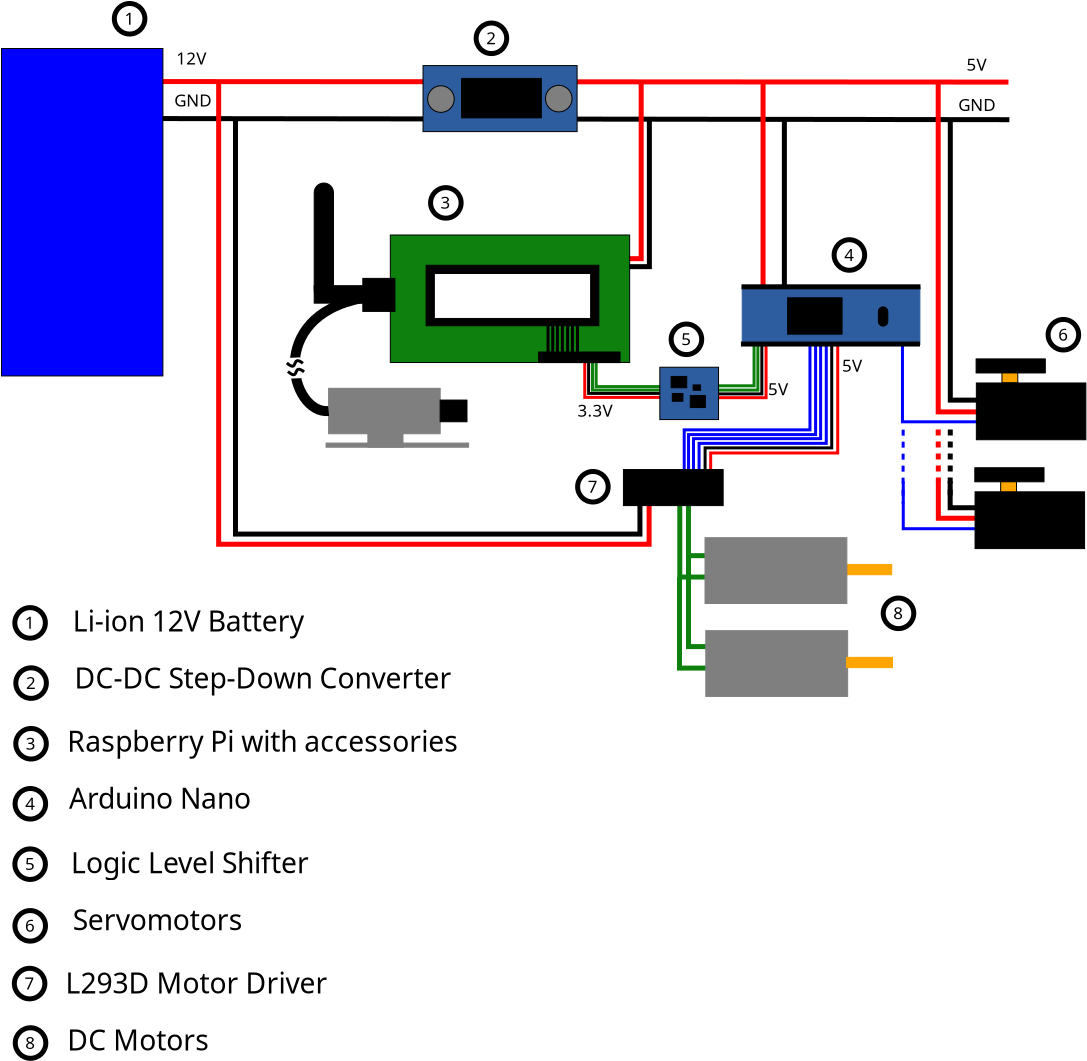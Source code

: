 <?xml version="1.0" encoding="UTF-8"?>
<dia:diagram xmlns:dia="http://www.lysator.liu.se/~alla/dia/">
  <dia:layer name="Background" visible="true" active="true">
    <dia:object type="Standard - Line" version="0" id="O0">
      <dia:attribute name="obj_pos">
        <dia:point val="11.528,6.251"/>
      </dia:attribute>
      <dia:attribute name="obj_bb">
        <dia:rectangle val="11.403,6.126;57.655,6.405"/>
      </dia:attribute>
      <dia:attribute name="conn_endpoints">
        <dia:point val="11.528,6.251"/>
        <dia:point val="57.529,6.28"/>
      </dia:attribute>
      <dia:attribute name="numcp">
        <dia:int val="1"/>
      </dia:attribute>
      <dia:attribute name="line_color">
        <dia:color val="#ff0000"/>
      </dia:attribute>
      <dia:attribute name="line_width">
        <dia:real val="0.25"/>
      </dia:attribute>
    </dia:object>
    <dia:object type="Standard - Line" version="0" id="O1">
      <dia:attribute name="obj_pos">
        <dia:point val="11.528,8.101"/>
      </dia:attribute>
      <dia:attribute name="obj_bb">
        <dia:rectangle val="11.403,7.976;57.701,8.285"/>
      </dia:attribute>
      <dia:attribute name="conn_endpoints">
        <dia:point val="11.528,8.101"/>
        <dia:point val="57.575,8.159"/>
      </dia:attribute>
      <dia:attribute name="numcp">
        <dia:int val="1"/>
      </dia:attribute>
      <dia:attribute name="line_width">
        <dia:real val="0.25"/>
      </dia:attribute>
    </dia:object>
    <dia:object type="Standard - Text" version="1" id="O2">
      <dia:attribute name="obj_pos">
        <dia:point val="55.434,5.709"/>
      </dia:attribute>
      <dia:attribute name="obj_bb">
        <dia:rectangle val="55.434,4.921;56.552,5.909"/>
      </dia:attribute>
      <dia:attribute name="text">
        <dia:composite type="text">
          <dia:attribute name="string">
            <dia:string>#5V#</dia:string>
          </dia:attribute>
          <dia:attribute name="font">
            <dia:font family="sans" style="0" name="Helvetica"/>
          </dia:attribute>
          <dia:attribute name="height">
            <dia:real val="1.058"/>
          </dia:attribute>
          <dia:attribute name="pos">
            <dia:point val="55.434,5.709"/>
          </dia:attribute>
          <dia:attribute name="color">
            <dia:color val="#000000"/>
          </dia:attribute>
          <dia:attribute name="alignment">
            <dia:enum val="0"/>
          </dia:attribute>
        </dia:composite>
      </dia:attribute>
      <dia:attribute name="valign">
        <dia:enum val="3"/>
      </dia:attribute>
    </dia:object>
    <dia:object type="Standard - Text" version="1" id="O3">
      <dia:attribute name="obj_pos">
        <dia:point val="55.022,7.726"/>
      </dia:attribute>
      <dia:attribute name="obj_bb">
        <dia:rectangle val="55.022,6.939;56.962,7.926"/>
      </dia:attribute>
      <dia:attribute name="text">
        <dia:composite type="text">
          <dia:attribute name="string">
            <dia:string>#GND#</dia:string>
          </dia:attribute>
          <dia:attribute name="font">
            <dia:font family="sans" style="0" name="Helvetica"/>
          </dia:attribute>
          <dia:attribute name="height">
            <dia:real val="1.058"/>
          </dia:attribute>
          <dia:attribute name="pos">
            <dia:point val="55.022,7.726"/>
          </dia:attribute>
          <dia:attribute name="color">
            <dia:color val="#000000"/>
          </dia:attribute>
          <dia:attribute name="alignment">
            <dia:enum val="0"/>
          </dia:attribute>
        </dia:composite>
      </dia:attribute>
      <dia:attribute name="valign">
        <dia:enum val="3"/>
      </dia:attribute>
    </dia:object>
    <dia:object type="Standard - ZigZagLine" version="1" id="O4">
      <dia:attribute name="obj_pos">
        <dia:point val="36.672,20.251"/>
      </dia:attribute>
      <dia:attribute name="obj_bb">
        <dia:rectangle val="36.597,20.176;40.401,21.753"/>
      </dia:attribute>
      <dia:attribute name="orth_points">
        <dia:point val="36.672,20.251"/>
        <dia:point val="36.73,20.251"/>
        <dia:point val="36.73,21.678"/>
        <dia:point val="40.326,21.678"/>
      </dia:attribute>
      <dia:attribute name="orth_orient">
        <dia:enum val="0"/>
        <dia:enum val="1"/>
        <dia:enum val="0"/>
      </dia:attribute>
      <dia:attribute name="autorouting">
        <dia:boolean val="false"/>
      </dia:attribute>
      <dia:attribute name="line_color">
        <dia:color val="#0e800e"/>
      </dia:attribute>
      <dia:attribute name="line_width">
        <dia:real val="0.15"/>
      </dia:attribute>
    </dia:object>
    <dia:object type="Standard - ZigZagLine" version="1" id="O5">
      <dia:attribute name="obj_pos">
        <dia:point val="36.266,19.844"/>
      </dia:attribute>
      <dia:attribute name="obj_bb">
        <dia:rectangle val="36.191,19.769;40.173,21.92"/>
      </dia:attribute>
      <dia:attribute name="orth_points">
        <dia:point val="36.266,19.844"/>
        <dia:point val="36.537,19.844"/>
        <dia:point val="36.537,21.845"/>
        <dia:point val="40.098,21.845"/>
      </dia:attribute>
      <dia:attribute name="orth_orient">
        <dia:enum val="0"/>
        <dia:enum val="1"/>
        <dia:enum val="0"/>
      </dia:attribute>
      <dia:attribute name="autorouting">
        <dia:boolean val="false"/>
      </dia:attribute>
      <dia:attribute name="line_width">
        <dia:real val="0.15"/>
      </dia:attribute>
      <dia:connections>
        <dia:connection handle="1" to="O28" connection="3"/>
      </dia:connections>
    </dia:object>
    <dia:object type="Standard - ZigZagLine" version="1" id="O6">
      <dia:attribute name="obj_pos">
        <dia:point val="36.266,19.844"/>
      </dia:attribute>
      <dia:attribute name="obj_bb">
        <dia:rectangle val="36.191,19.769;40.392,22.119"/>
      </dia:attribute>
      <dia:attribute name="orth_points">
        <dia:point val="36.266,19.844"/>
        <dia:point val="36.344,19.844"/>
        <dia:point val="36.344,22.044"/>
        <dia:point val="40.317,22.044"/>
      </dia:attribute>
      <dia:attribute name="orth_orient">
        <dia:enum val="0"/>
        <dia:enum val="1"/>
        <dia:enum val="0"/>
      </dia:attribute>
      <dia:attribute name="autorouting">
        <dia:boolean val="false"/>
      </dia:attribute>
      <dia:attribute name="line_color">
        <dia:color val="#ff0000"/>
      </dia:attribute>
      <dia:attribute name="line_width">
        <dia:real val="0.15"/>
      </dia:attribute>
    </dia:object>
    <dia:object type="Standard - ZigZagLine" version="1" id="O7">
      <dia:attribute name="obj_pos">
        <dia:point val="36.266,19.844"/>
      </dia:attribute>
      <dia:attribute name="obj_bb">
        <dia:rectangle val="36.191,19.769;40.392,21.579"/>
      </dia:attribute>
      <dia:attribute name="orth_points">
        <dia:point val="36.266,19.844"/>
        <dia:point val="36.913,19.844"/>
        <dia:point val="36.913,21.504"/>
        <dia:point val="40.317,21.504"/>
      </dia:attribute>
      <dia:attribute name="orth_orient">
        <dia:enum val="0"/>
        <dia:enum val="1"/>
        <dia:enum val="0"/>
      </dia:attribute>
      <dia:attribute name="autorouting">
        <dia:boolean val="false"/>
      </dia:attribute>
      <dia:attribute name="line_color">
        <dia:color val="#0e800e"/>
      </dia:attribute>
      <dia:attribute name="line_width">
        <dia:real val="0.15"/>
      </dia:attribute>
    </dia:object>
    <dia:object type="Standard - ZigZagLine" version="1" id="O8">
      <dia:attribute name="obj_pos">
        <dia:point val="42.65,21.465"/>
      </dia:attribute>
      <dia:attribute name="obj_bb">
        <dia:rectangle val="42.575,19.166;44.884,21.54"/>
      </dia:attribute>
      <dia:attribute name="orth_points">
        <dia:point val="42.65,21.465"/>
        <dia:point val="44.809,21.465"/>
        <dia:point val="44.809,19.241"/>
      </dia:attribute>
      <dia:attribute name="orth_orient">
        <dia:enum val="0"/>
        <dia:enum val="1"/>
      </dia:attribute>
      <dia:attribute name="autorouting">
        <dia:boolean val="false"/>
      </dia:attribute>
      <dia:attribute name="line_color">
        <dia:color val="#0e800e"/>
      </dia:attribute>
      <dia:attribute name="line_width">
        <dia:real val="0.15"/>
      </dia:attribute>
    </dia:object>
    <dia:object type="Standard - ZigZagLine" version="1" id="O9">
      <dia:attribute name="obj_pos">
        <dia:point val="42.686,21.68"/>
      </dia:attribute>
      <dia:attribute name="obj_bb">
        <dia:rectangle val="42.611,19.187;45.074,21.755"/>
      </dia:attribute>
      <dia:attribute name="orth_points">
        <dia:point val="42.686,21.68"/>
        <dia:point val="44.999,21.68"/>
        <dia:point val="44.999,19.262"/>
      </dia:attribute>
      <dia:attribute name="orth_orient">
        <dia:enum val="0"/>
        <dia:enum val="1"/>
      </dia:attribute>
      <dia:attribute name="autorouting">
        <dia:boolean val="false"/>
      </dia:attribute>
      <dia:attribute name="line_color">
        <dia:color val="#0e800e"/>
      </dia:attribute>
      <dia:attribute name="line_width">
        <dia:real val="0.15"/>
      </dia:attribute>
    </dia:object>
    <dia:object type="Standard - ZigZagLine" version="1" id="O10">
      <dia:attribute name="obj_pos">
        <dia:point val="42.696,21.87"/>
      </dia:attribute>
      <dia:attribute name="obj_bb">
        <dia:rectangle val="42.621,19.219;45.273,21.945"/>
      </dia:attribute>
      <dia:attribute name="orth_points">
        <dia:point val="42.696,21.87"/>
        <dia:point val="45.198,21.87"/>
        <dia:point val="45.198,19.294"/>
      </dia:attribute>
      <dia:attribute name="orth_orient">
        <dia:enum val="0"/>
        <dia:enum val="1"/>
      </dia:attribute>
      <dia:attribute name="autorouting">
        <dia:boolean val="false"/>
      </dia:attribute>
      <dia:attribute name="line_width">
        <dia:real val="0.15"/>
      </dia:attribute>
    </dia:object>
    <dia:object type="Standard - ZigZagLine" version="1" id="O11">
      <dia:attribute name="obj_pos">
        <dia:point val="42.707,22.059"/>
      </dia:attribute>
      <dia:attribute name="obj_bb">
        <dia:rectangle val="42.632,19.198;45.484,22.134"/>
      </dia:attribute>
      <dia:attribute name="orth_points">
        <dia:point val="42.707,22.059"/>
        <dia:point val="45.409,22.059"/>
        <dia:point val="45.409,19.273"/>
      </dia:attribute>
      <dia:attribute name="orth_orient">
        <dia:enum val="0"/>
        <dia:enum val="1"/>
      </dia:attribute>
      <dia:attribute name="autorouting">
        <dia:boolean val="false"/>
      </dia:attribute>
      <dia:attribute name="line_color">
        <dia:color val="#ff0000"/>
      </dia:attribute>
      <dia:attribute name="line_width">
        <dia:real val="0.15"/>
      </dia:attribute>
    </dia:object>
    <dia:object type="Standard - Text" version="1" id="O12">
      <dia:attribute name="obj_pos">
        <dia:point val="45.508,21.935"/>
      </dia:attribute>
      <dia:attribute name="obj_bb">
        <dia:rectangle val="45.508,21.147;46.625,22.135"/>
      </dia:attribute>
      <dia:attribute name="text">
        <dia:composite type="text">
          <dia:attribute name="string">
            <dia:string>#5V#</dia:string>
          </dia:attribute>
          <dia:attribute name="font">
            <dia:font family="sans" style="0" name="Helvetica"/>
          </dia:attribute>
          <dia:attribute name="height">
            <dia:real val="1.058"/>
          </dia:attribute>
          <dia:attribute name="pos">
            <dia:point val="45.508,21.935"/>
          </dia:attribute>
          <dia:attribute name="color">
            <dia:color val="#000000"/>
          </dia:attribute>
          <dia:attribute name="alignment">
            <dia:enum val="0"/>
          </dia:attribute>
        </dia:composite>
      </dia:attribute>
      <dia:attribute name="valign">
        <dia:enum val="3"/>
      </dia:attribute>
    </dia:object>
    <dia:object type="Standard - Text" version="1" id="O13">
      <dia:attribute name="obj_pos">
        <dia:point val="35.975,23.017"/>
      </dia:attribute>
      <dia:attribute name="obj_bb">
        <dia:rectangle val="35.975,22.23;37.9,23.218"/>
      </dia:attribute>
      <dia:attribute name="text">
        <dia:composite type="text">
          <dia:attribute name="string">
            <dia:string>#3.3V#</dia:string>
          </dia:attribute>
          <dia:attribute name="font">
            <dia:font family="sans" style="0" name="Helvetica"/>
          </dia:attribute>
          <dia:attribute name="height">
            <dia:real val="1.058"/>
          </dia:attribute>
          <dia:attribute name="pos">
            <dia:point val="35.975,23.017"/>
          </dia:attribute>
          <dia:attribute name="color">
            <dia:color val="#000000"/>
          </dia:attribute>
          <dia:attribute name="alignment">
            <dia:enum val="0"/>
          </dia:attribute>
        </dia:composite>
      </dia:attribute>
      <dia:attribute name="valign">
        <dia:enum val="3"/>
      </dia:attribute>
    </dia:object>
    <dia:object type="Standard - ZigZagLine" version="1" id="O14">
      <dia:attribute name="obj_pos">
        <dia:point val="38.336,15.108"/>
      </dia:attribute>
      <dia:attribute name="obj_bb">
        <dia:rectangle val="38.211,6.166;39.29,15.233"/>
      </dia:attribute>
      <dia:attribute name="orth_points">
        <dia:point val="38.336,15.108"/>
        <dia:point val="39.165,15.108"/>
        <dia:point val="39.165,6.291"/>
      </dia:attribute>
      <dia:attribute name="orth_orient">
        <dia:enum val="0"/>
        <dia:enum val="1"/>
      </dia:attribute>
      <dia:attribute name="autorouting">
        <dia:boolean val="false"/>
      </dia:attribute>
      <dia:attribute name="line_color">
        <dia:color val="#ff0000"/>
      </dia:attribute>
      <dia:attribute name="line_width">
        <dia:real val="0.25"/>
      </dia:attribute>
    </dia:object>
    <dia:object type="Standard - ZigZagLine" version="1" id="O15">
      <dia:attribute name="obj_pos">
        <dia:point val="38.361,15.508"/>
      </dia:attribute>
      <dia:attribute name="obj_bb">
        <dia:rectangle val="38.236,8.037;39.7,15.633"/>
      </dia:attribute>
      <dia:attribute name="orth_points">
        <dia:point val="38.361,15.508"/>
        <dia:point val="39.575,15.508"/>
        <dia:point val="39.575,8.162"/>
      </dia:attribute>
      <dia:attribute name="orth_orient">
        <dia:enum val="0"/>
        <dia:enum val="1"/>
      </dia:attribute>
      <dia:attribute name="autorouting">
        <dia:boolean val="false"/>
      </dia:attribute>
      <dia:attribute name="line_width">
        <dia:real val="0.25"/>
      </dia:attribute>
    </dia:object>
    <dia:object type="Standard - Line" version="0" id="O16">
      <dia:attribute name="obj_pos">
        <dia:point val="45.259,6.355"/>
      </dia:attribute>
      <dia:attribute name="obj_bb">
        <dia:rectangle val="45.134,6.23;45.384,16.819"/>
      </dia:attribute>
      <dia:attribute name="conn_endpoints">
        <dia:point val="45.259,6.355"/>
        <dia:point val="45.259,16.694"/>
      </dia:attribute>
      <dia:attribute name="numcp">
        <dia:int val="1"/>
      </dia:attribute>
      <dia:attribute name="line_color">
        <dia:color val="#ff0000"/>
      </dia:attribute>
      <dia:attribute name="line_width">
        <dia:real val="0.25"/>
      </dia:attribute>
    </dia:object>
    <dia:object type="Standard - Line" version="0" id="O17">
      <dia:attribute name="obj_pos">
        <dia:point val="46.325,8.163"/>
      </dia:attribute>
      <dia:attribute name="obj_bb">
        <dia:rectangle val="46.2,8.038;46.45,16.679"/>
      </dia:attribute>
      <dia:attribute name="conn_endpoints">
        <dia:point val="46.325,8.163"/>
        <dia:point val="46.325,16.554"/>
      </dia:attribute>
      <dia:attribute name="numcp">
        <dia:int val="1"/>
      </dia:attribute>
      <dia:attribute name="line_width">
        <dia:real val="0.25"/>
      </dia:attribute>
    </dia:object>
    <dia:object type="Standard - Box" version="0" id="O18">
      <dia:attribute name="obj_pos">
        <dia:point val="7.181,4.6"/>
      </dia:attribute>
      <dia:attribute name="obj_bb">
        <dia:rectangle val="7.156,4.575;15.276,20.997"/>
      </dia:attribute>
      <dia:attribute name="elem_corner">
        <dia:point val="7.181,4.6"/>
      </dia:attribute>
      <dia:attribute name="elem_width">
        <dia:real val="8.07"/>
      </dia:attribute>
      <dia:attribute name="elem_height">
        <dia:real val="16.372"/>
      </dia:attribute>
      <dia:attribute name="border_width">
        <dia:real val="0.05"/>
      </dia:attribute>
      <dia:attribute name="inner_color">
        <dia:color val="#0000ff"/>
      </dia:attribute>
      <dia:attribute name="show_background">
        <dia:boolean val="true"/>
      </dia:attribute>
    </dia:object>
    <dia:object type="Standard - Text" version="1" id="O19">
      <dia:attribute name="obj_pos">
        <dia:point val="15.917,5.394"/>
      </dia:attribute>
      <dia:attribute name="obj_bb">
        <dia:rectangle val="15.917,4.607;17.572,5.594"/>
      </dia:attribute>
      <dia:attribute name="text">
        <dia:composite type="text">
          <dia:attribute name="string">
            <dia:string>#12V#</dia:string>
          </dia:attribute>
          <dia:attribute name="font">
            <dia:font family="sans" style="0" name="Helvetica"/>
          </dia:attribute>
          <dia:attribute name="height">
            <dia:real val="1.058"/>
          </dia:attribute>
          <dia:attribute name="pos">
            <dia:point val="15.917,5.394"/>
          </dia:attribute>
          <dia:attribute name="color">
            <dia:color val="#000000"/>
          </dia:attribute>
          <dia:attribute name="alignment">
            <dia:enum val="0"/>
          </dia:attribute>
        </dia:composite>
      </dia:attribute>
      <dia:attribute name="valign">
        <dia:enum val="3"/>
      </dia:attribute>
    </dia:object>
    <dia:object type="Standard - Text" version="1" id="O20">
      <dia:attribute name="obj_pos">
        <dia:point val="15.816,7.502"/>
      </dia:attribute>
      <dia:attribute name="obj_bb">
        <dia:rectangle val="15.816,6.715;17.756,7.702"/>
      </dia:attribute>
      <dia:attribute name="text">
        <dia:composite type="text">
          <dia:attribute name="string">
            <dia:string>#GND#</dia:string>
          </dia:attribute>
          <dia:attribute name="font">
            <dia:font family="sans" style="0" name="Helvetica"/>
          </dia:attribute>
          <dia:attribute name="height">
            <dia:real val="1.058"/>
          </dia:attribute>
          <dia:attribute name="pos">
            <dia:point val="15.816,7.502"/>
          </dia:attribute>
          <dia:attribute name="color">
            <dia:color val="#000000"/>
          </dia:attribute>
          <dia:attribute name="alignment">
            <dia:enum val="0"/>
          </dia:attribute>
        </dia:composite>
      </dia:attribute>
      <dia:attribute name="valign">
        <dia:enum val="3"/>
      </dia:attribute>
    </dia:object>
    <dia:object type="Standard - ZigZagLine" version="1" id="O21">
      <dia:attribute name="obj_pos">
        <dia:point val="41.529,27.269"/>
      </dia:attribute>
      <dia:attribute name="obj_bb">
        <dia:rectangle val="41.404,27.144;42.817,30.083"/>
      </dia:attribute>
      <dia:attribute name="orth_points">
        <dia:point val="41.529,27.269"/>
        <dia:point val="41.529,29.958"/>
        <dia:point val="42.692,29.958"/>
        <dia:point val="42.692,29.886"/>
      </dia:attribute>
      <dia:attribute name="orth_orient">
        <dia:enum val="1"/>
        <dia:enum val="0"/>
        <dia:enum val="1"/>
      </dia:attribute>
      <dia:attribute name="autorouting">
        <dia:boolean val="false"/>
      </dia:attribute>
      <dia:attribute name="line_color">
        <dia:color val="#0e800e"/>
      </dia:attribute>
      <dia:attribute name="line_width">
        <dia:real val="0.25"/>
      </dia:attribute>
    </dia:object>
    <dia:object type="Standard - ZigZagLine" version="1" id="O22">
      <dia:attribute name="obj_pos">
        <dia:point val="41.531,29.977"/>
      </dia:attribute>
      <dia:attribute name="obj_bb">
        <dia:rectangle val="41.406,29.852;42.741,34.63"/>
      </dia:attribute>
      <dia:attribute name="orth_points">
        <dia:point val="41.531,29.977"/>
        <dia:point val="41.531,34.505"/>
        <dia:point val="42.616,34.505"/>
      </dia:attribute>
      <dia:attribute name="orth_orient">
        <dia:enum val="1"/>
        <dia:enum val="0"/>
      </dia:attribute>
      <dia:attribute name="autorouting">
        <dia:boolean val="false"/>
      </dia:attribute>
      <dia:attribute name="line_color">
        <dia:color val="#0e800e"/>
      </dia:attribute>
      <dia:attribute name="line_width">
        <dia:real val="0.25"/>
      </dia:attribute>
    </dia:object>
    <dia:object type="Standard - ZigZagLine" version="1" id="O23">
      <dia:attribute name="obj_pos">
        <dia:point val="41.095,27.07"/>
      </dia:attribute>
      <dia:attribute name="obj_bb">
        <dia:rectangle val="40.97,26.945;42.693,31.167"/>
      </dia:attribute>
      <dia:attribute name="orth_points">
        <dia:point val="41.095,27.07"/>
        <dia:point val="41.095,31.027"/>
        <dia:point val="42.568,31.027"/>
        <dia:point val="42.568,31.042"/>
      </dia:attribute>
      <dia:attribute name="orth_orient">
        <dia:enum val="1"/>
        <dia:enum val="0"/>
        <dia:enum val="1"/>
      </dia:attribute>
      <dia:attribute name="autorouting">
        <dia:boolean val="false"/>
      </dia:attribute>
      <dia:attribute name="line_color">
        <dia:color val="#0e800e"/>
      </dia:attribute>
      <dia:attribute name="line_width">
        <dia:real val="0.25"/>
      </dia:attribute>
    </dia:object>
    <dia:object type="Standard - ZigZagLine" version="1" id="O24">
      <dia:attribute name="obj_pos">
        <dia:point val="41.08,31.046"/>
      </dia:attribute>
      <dia:attribute name="obj_bb">
        <dia:rectangle val="40.955,30.921;42.772,35.705"/>
      </dia:attribute>
      <dia:attribute name="orth_points">
        <dia:point val="41.08,31.046"/>
        <dia:point val="41.08,35.58"/>
        <dia:point val="42.647,35.58"/>
      </dia:attribute>
      <dia:attribute name="orth_orient">
        <dia:enum val="1"/>
        <dia:enum val="0"/>
      </dia:attribute>
      <dia:attribute name="autorouting">
        <dia:boolean val="false"/>
      </dia:attribute>
      <dia:attribute name="line_color">
        <dia:color val="#0e800e"/>
      </dia:attribute>
      <dia:attribute name="line_width">
        <dia:real val="0.25"/>
      </dia:attribute>
    </dia:object>
    <dia:object type="Standard - ZigZagLine" version="1" id="O25">
      <dia:attribute name="obj_pos">
        <dia:point val="39.103,27.25"/>
      </dia:attribute>
      <dia:attribute name="obj_bb">
        <dia:rectangle val="18.756,7.914;39.228,29.004"/>
      </dia:attribute>
      <dia:attribute name="orth_points">
        <dia:point val="39.103,27.25"/>
        <dia:point val="39.103,28.879"/>
        <dia:point val="18.881,28.879"/>
        <dia:point val="18.881,8.039"/>
      </dia:attribute>
      <dia:attribute name="orth_orient">
        <dia:enum val="1"/>
        <dia:enum val="0"/>
        <dia:enum val="1"/>
      </dia:attribute>
      <dia:attribute name="autorouting">
        <dia:boolean val="false"/>
      </dia:attribute>
      <dia:attribute name="line_width">
        <dia:real val="0.25"/>
      </dia:attribute>
    </dia:object>
    <dia:object type="Standard - ZigZagLine" version="1" id="O26">
      <dia:attribute name="obj_pos">
        <dia:point val="39.561,26.81"/>
      </dia:attribute>
      <dia:attribute name="obj_bb">
        <dia:rectangle val="17.914,6.084;39.686,29.512"/>
      </dia:attribute>
      <dia:attribute name="orth_points">
        <dia:point val="39.561,26.81"/>
        <dia:point val="39.561,29.387"/>
        <dia:point val="18.039,29.387"/>
        <dia:point val="18.039,6.209"/>
      </dia:attribute>
      <dia:attribute name="orth_orient">
        <dia:enum val="1"/>
        <dia:enum val="0"/>
        <dia:enum val="1"/>
      </dia:attribute>
      <dia:attribute name="autorouting">
        <dia:boolean val="false"/>
      </dia:attribute>
      <dia:attribute name="line_color">
        <dia:color val="#ff0000"/>
      </dia:attribute>
      <dia:attribute name="line_width">
        <dia:real val="0.25"/>
      </dia:attribute>
    </dia:object>
    <dia:object type="Standard - Text" version="1" id="O27">
      <dia:attribute name="obj_pos">
        <dia:point val="49.203,20.76"/>
      </dia:attribute>
      <dia:attribute name="obj_bb">
        <dia:rectangle val="49.203,19.973;50.32,20.96"/>
      </dia:attribute>
      <dia:attribute name="text">
        <dia:composite type="text">
          <dia:attribute name="string">
            <dia:string>#5V#</dia:string>
          </dia:attribute>
          <dia:attribute name="font">
            <dia:font family="sans" style="0" name="Helvetica"/>
          </dia:attribute>
          <dia:attribute name="height">
            <dia:real val="1.058"/>
          </dia:attribute>
          <dia:attribute name="pos">
            <dia:point val="49.203,20.76"/>
          </dia:attribute>
          <dia:attribute name="color">
            <dia:color val="#000000"/>
          </dia:attribute>
          <dia:attribute name="alignment">
            <dia:enum val="0"/>
          </dia:attribute>
        </dia:composite>
      </dia:attribute>
      <dia:attribute name="valign">
        <dia:enum val="3"/>
      </dia:attribute>
    </dia:object>
    <dia:group>
      <dia:object type="Standard - Box" version="0" id="O28">
        <dia:attribute name="obj_pos">
          <dia:point val="40.098,20.537"/>
        </dia:attribute>
        <dia:attribute name="obj_bb">
          <dia:rectangle val="40.073,20.512;43.059,23.178"/>
        </dia:attribute>
        <dia:attribute name="elem_corner">
          <dia:point val="40.098,20.537"/>
        </dia:attribute>
        <dia:attribute name="elem_width">
          <dia:real val="2.935"/>
        </dia:attribute>
        <dia:attribute name="elem_height">
          <dia:real val="2.617"/>
        </dia:attribute>
        <dia:attribute name="border_width">
          <dia:real val="0.05"/>
        </dia:attribute>
        <dia:attribute name="inner_color">
          <dia:color val="#2d5d9e"/>
        </dia:attribute>
        <dia:attribute name="show_background">
          <dia:boolean val="true"/>
        </dia:attribute>
      </dia:object>
      <dia:object type="Standard - Box" version="0" id="O29">
        <dia:attribute name="obj_pos">
          <dia:point val="40.664,20.996"/>
        </dia:attribute>
        <dia:attribute name="obj_bb">
          <dia:rectangle val="40.639,20.971;41.467,21.587"/>
        </dia:attribute>
        <dia:attribute name="elem_corner">
          <dia:point val="40.664,20.996"/>
        </dia:attribute>
        <dia:attribute name="elem_width">
          <dia:real val="0.778"/>
        </dia:attribute>
        <dia:attribute name="elem_height">
          <dia:real val="0.566"/>
        </dia:attribute>
        <dia:attribute name="border_width">
          <dia:real val="0.05"/>
        </dia:attribute>
        <dia:attribute name="inner_color">
          <dia:color val="#000000"/>
        </dia:attribute>
        <dia:attribute name="show_background">
          <dia:boolean val="true"/>
        </dia:attribute>
      </dia:object>
      <dia:object type="Standard - Box" version="0" id="O30">
        <dia:attribute name="obj_pos">
          <dia:point val="40.721,21.849"/>
        </dia:attribute>
        <dia:attribute name="obj_bb">
          <dia:rectangle val="40.696,21.824;41.277,22.263"/>
        </dia:attribute>
        <dia:attribute name="elem_corner">
          <dia:point val="40.721,21.849"/>
        </dia:attribute>
        <dia:attribute name="elem_width">
          <dia:real val="0.53"/>
        </dia:attribute>
        <dia:attribute name="elem_height">
          <dia:real val="0.389"/>
        </dia:attribute>
        <dia:attribute name="border_width">
          <dia:real val="0.05"/>
        </dia:attribute>
        <dia:attribute name="inner_color">
          <dia:color val="#000000"/>
        </dia:attribute>
        <dia:attribute name="show_background">
          <dia:boolean val="true"/>
        </dia:attribute>
      </dia:object>
      <dia:object type="Standard - Box" version="0" id="O31">
        <dia:attribute name="obj_pos">
          <dia:point val="41.761,21.421"/>
        </dia:attribute>
        <dia:attribute name="obj_bb">
          <dia:rectangle val="41.736,21.396;42.157,21.711"/>
        </dia:attribute>
        <dia:attribute name="elem_corner">
          <dia:point val="41.761,21.421"/>
        </dia:attribute>
        <dia:attribute name="elem_width">
          <dia:real val="0.372"/>
        </dia:attribute>
        <dia:attribute name="elem_height">
          <dia:real val="0.265"/>
        </dia:attribute>
        <dia:attribute name="border_width">
          <dia:real val="0.05"/>
        </dia:attribute>
        <dia:attribute name="inner_color">
          <dia:color val="#000000"/>
        </dia:attribute>
        <dia:attribute name="show_background">
          <dia:boolean val="true"/>
        </dia:attribute>
      </dia:object>
      <dia:object type="Standard - Box" version="0" id="O32">
        <dia:attribute name="obj_pos">
          <dia:point val="41.619,21.951"/>
        </dia:attribute>
        <dia:attribute name="obj_bb">
          <dia:rectangle val="41.594,21.926;42.401,22.577"/>
        </dia:attribute>
        <dia:attribute name="elem_corner">
          <dia:point val="41.619,21.951"/>
        </dia:attribute>
        <dia:attribute name="elem_width">
          <dia:real val="0.757"/>
        </dia:attribute>
        <dia:attribute name="elem_height">
          <dia:real val="0.601"/>
        </dia:attribute>
        <dia:attribute name="border_width">
          <dia:real val="0.05"/>
        </dia:attribute>
        <dia:attribute name="inner_color">
          <dia:color val="#000000"/>
        </dia:attribute>
        <dia:attribute name="show_background">
          <dia:boolean val="true"/>
        </dia:attribute>
      </dia:object>
    </dia:group>
    <dia:group>
      <dia:object type="Standard - Box" version="0" id="O33">
        <dia:attribute name="obj_pos">
          <dia:point val="49.398,30.397"/>
        </dia:attribute>
        <dia:attribute name="obj_bb">
          <dia:rectangle val="49.373,30.372;51.717,30.936"/>
        </dia:attribute>
        <dia:attribute name="elem_corner">
          <dia:point val="49.398,30.397"/>
        </dia:attribute>
        <dia:attribute name="elem_width">
          <dia:real val="2.294"/>
        </dia:attribute>
        <dia:attribute name="elem_height">
          <dia:real val="0.514"/>
        </dia:attribute>
        <dia:attribute name="border_width">
          <dia:real val="0.05"/>
        </dia:attribute>
        <dia:attribute name="border_color">
          <dia:color val="#ffa500"/>
        </dia:attribute>
        <dia:attribute name="inner_color">
          <dia:color val="#ffa500"/>
        </dia:attribute>
        <dia:attribute name="show_background">
          <dia:boolean val="true"/>
        </dia:attribute>
      </dia:object>
      <dia:object type="Standard - Box" version="0" id="O34">
        <dia:attribute name="obj_pos">
          <dia:point val="42.396,33.707"/>
        </dia:attribute>
        <dia:attribute name="obj_bb">
          <dia:rectangle val="42.371,33.682;49.514,37.021"/>
        </dia:attribute>
        <dia:attribute name="elem_corner">
          <dia:point val="42.396,33.707"/>
        </dia:attribute>
        <dia:attribute name="elem_width">
          <dia:real val="7.092"/>
        </dia:attribute>
        <dia:attribute name="elem_height">
          <dia:real val="3.289"/>
        </dia:attribute>
        <dia:attribute name="border_width">
          <dia:real val="0.05"/>
        </dia:attribute>
        <dia:attribute name="border_color">
          <dia:color val="#7f7f7f"/>
        </dia:attribute>
        <dia:attribute name="inner_color">
          <dia:color val="#7f7f7f"/>
        </dia:attribute>
        <dia:attribute name="show_background">
          <dia:boolean val="true"/>
        </dia:attribute>
      </dia:object>
      <dia:object type="Standard - Box" version="0" id="O35">
        <dia:attribute name="obj_pos">
          <dia:point val="49.437,35.043"/>
        </dia:attribute>
        <dia:attribute name="obj_bb">
          <dia:rectangle val="49.412,35.018;51.757,35.582"/>
        </dia:attribute>
        <dia:attribute name="elem_corner">
          <dia:point val="49.437,35.043"/>
        </dia:attribute>
        <dia:attribute name="elem_width">
          <dia:real val="2.294"/>
        </dia:attribute>
        <dia:attribute name="elem_height">
          <dia:real val="0.514"/>
        </dia:attribute>
        <dia:attribute name="border_width">
          <dia:real val="0.05"/>
        </dia:attribute>
        <dia:attribute name="border_color">
          <dia:color val="#ffa500"/>
        </dia:attribute>
        <dia:attribute name="inner_color">
          <dia:color val="#ffa500"/>
        </dia:attribute>
        <dia:attribute name="show_background">
          <dia:boolean val="true"/>
        </dia:attribute>
      </dia:object>
      <dia:object type="Standard - Box" version="0" id="O36">
        <dia:attribute name="obj_pos">
          <dia:point val="42.357,29.06"/>
        </dia:attribute>
        <dia:attribute name="obj_bb">
          <dia:rectangle val="42.332,29.035;49.474,32.375"/>
        </dia:attribute>
        <dia:attribute name="elem_corner">
          <dia:point val="42.357,29.06"/>
        </dia:attribute>
        <dia:attribute name="elem_width">
          <dia:real val="7.092"/>
        </dia:attribute>
        <dia:attribute name="elem_height">
          <dia:real val="3.289"/>
        </dia:attribute>
        <dia:attribute name="border_width">
          <dia:real val="0.05"/>
        </dia:attribute>
        <dia:attribute name="border_color">
          <dia:color val="#7f7f7f"/>
        </dia:attribute>
        <dia:attribute name="inner_color">
          <dia:color val="#7f7f7f"/>
        </dia:attribute>
        <dia:attribute name="show_background">
          <dia:boolean val="true"/>
        </dia:attribute>
      </dia:object>
    </dia:group>
    <dia:group>
      <dia:object type="Standard - Box" version="0" id="O37">
        <dia:attribute name="obj_pos">
          <dia:point val="28.258,5.455"/>
        </dia:attribute>
        <dia:attribute name="obj_bb">
          <dia:rectangle val="28.233,5.43;35.986,8.781"/>
        </dia:attribute>
        <dia:attribute name="elem_corner">
          <dia:point val="28.258,5.455"/>
        </dia:attribute>
        <dia:attribute name="elem_width">
          <dia:real val="7.703"/>
        </dia:attribute>
        <dia:attribute name="elem_height">
          <dia:real val="3.301"/>
        </dia:attribute>
        <dia:attribute name="border_width">
          <dia:real val="0.05"/>
        </dia:attribute>
        <dia:attribute name="inner_color">
          <dia:color val="#2d5d9e"/>
        </dia:attribute>
        <dia:attribute name="show_background">
          <dia:boolean val="true"/>
        </dia:attribute>
      </dia:object>
      <dia:object type="Standard - Box" version="0" id="O38">
        <dia:attribute name="obj_pos">
          <dia:point val="30.184,6.097"/>
        </dia:attribute>
        <dia:attribute name="obj_bb">
          <dia:rectangle val="30.159,6.072;34.197,8.093"/>
        </dia:attribute>
        <dia:attribute name="elem_corner">
          <dia:point val="30.184,6.097"/>
        </dia:attribute>
        <dia:attribute name="elem_width">
          <dia:real val="3.989"/>
        </dia:attribute>
        <dia:attribute name="elem_height">
          <dia:real val="1.972"/>
        </dia:attribute>
        <dia:attribute name="border_width">
          <dia:real val="0.05"/>
        </dia:attribute>
        <dia:attribute name="inner_color">
          <dia:color val="#000000"/>
        </dia:attribute>
        <dia:attribute name="show_background">
          <dia:boolean val="true"/>
        </dia:attribute>
      </dia:object>
      <dia:object type="Standard - Ellipse" version="0" id="O39">
        <dia:attribute name="obj_pos">
          <dia:point val="28.487,6.464"/>
        </dia:attribute>
        <dia:attribute name="obj_bb">
          <dia:rectangle val="28.462,6.439;29.842,7.818"/>
        </dia:attribute>
        <dia:attribute name="elem_corner">
          <dia:point val="28.487,6.464"/>
        </dia:attribute>
        <dia:attribute name="elem_width">
          <dia:real val="1.33"/>
        </dia:attribute>
        <dia:attribute name="elem_height">
          <dia:real val="1.33"/>
        </dia:attribute>
        <dia:attribute name="border_width">
          <dia:real val="0.05"/>
        </dia:attribute>
        <dia:attribute name="inner_color">
          <dia:color val="#7f7f7f"/>
        </dia:attribute>
        <dia:attribute name="aspect">
          <dia:enum val="2"/>
        </dia:attribute>
      </dia:object>
      <dia:object type="Standard - Ellipse" version="0" id="O40">
        <dia:attribute name="obj_pos">
          <dia:point val="34.379,6.441"/>
        </dia:attribute>
        <dia:attribute name="obj_bb">
          <dia:rectangle val="34.354,6.416;35.733,7.795"/>
        </dia:attribute>
        <dia:attribute name="elem_corner">
          <dia:point val="34.379,6.441"/>
        </dia:attribute>
        <dia:attribute name="elem_width">
          <dia:real val="1.33"/>
        </dia:attribute>
        <dia:attribute name="elem_height">
          <dia:real val="1.33"/>
        </dia:attribute>
        <dia:attribute name="border_width">
          <dia:real val="0.05"/>
        </dia:attribute>
        <dia:attribute name="inner_color">
          <dia:color val="#7f7f7f"/>
        </dia:attribute>
        <dia:attribute name="aspect">
          <dia:enum val="2"/>
        </dia:attribute>
      </dia:object>
    </dia:group>
    <dia:object type="Standard - ZigZagLine" version="1" id="O41">
      <dia:attribute name="obj_pos">
        <dia:point val="54.621,8.199"/>
      </dia:attribute>
      <dia:attribute name="obj_bb">
        <dia:rectangle val="54.496,8.074;56.098,22.306"/>
      </dia:attribute>
      <dia:attribute name="orth_points">
        <dia:point val="54.621,8.199"/>
        <dia:point val="54.621,22.181"/>
        <dia:point val="55.973,22.181"/>
      </dia:attribute>
      <dia:attribute name="orth_orient">
        <dia:enum val="1"/>
        <dia:enum val="0"/>
      </dia:attribute>
      <dia:attribute name="autorouting">
        <dia:boolean val="false"/>
      </dia:attribute>
      <dia:attribute name="line_width">
        <dia:real val="0.25"/>
      </dia:attribute>
    </dia:object>
    <dia:object type="Standard - ZigZagLine" version="1" id="O42">
      <dia:attribute name="obj_pos">
        <dia:point val="54.016,6.33"/>
      </dia:attribute>
      <dia:attribute name="obj_bb">
        <dia:rectangle val="53.891,6.205;56.313,22.895"/>
      </dia:attribute>
      <dia:attribute name="orth_points">
        <dia:point val="54.016,6.33"/>
        <dia:point val="54.016,22.77"/>
        <dia:point val="56.188,22.77"/>
      </dia:attribute>
      <dia:attribute name="orth_orient">
        <dia:enum val="1"/>
        <dia:enum val="0"/>
      </dia:attribute>
      <dia:attribute name="autorouting">
        <dia:boolean val="false"/>
      </dia:attribute>
      <dia:attribute name="line_color">
        <dia:color val="#ff0000"/>
      </dia:attribute>
      <dia:attribute name="line_width">
        <dia:real val="0.25"/>
      </dia:attribute>
    </dia:object>
    <dia:object type="Standard - ZigZagLine" version="1" id="O43">
      <dia:attribute name="obj_pos">
        <dia:point val="54.614,26.224"/>
      </dia:attribute>
      <dia:attribute name="obj_bb">
        <dia:rectangle val="54.489,26.099;56.275,27.687"/>
      </dia:attribute>
      <dia:attribute name="orth_points">
        <dia:point val="54.614,26.224"/>
        <dia:point val="54.614,27.562"/>
        <dia:point val="56.15,27.562"/>
      </dia:attribute>
      <dia:attribute name="orth_orient">
        <dia:enum val="1"/>
        <dia:enum val="0"/>
      </dia:attribute>
      <dia:attribute name="autorouting">
        <dia:boolean val="false"/>
      </dia:attribute>
      <dia:attribute name="line_width">
        <dia:real val="0.25"/>
      </dia:attribute>
    </dia:object>
    <dia:object type="Standard - ZigZagLine" version="1" id="O44">
      <dia:attribute name="obj_pos">
        <dia:point val="54.023,26.151"/>
      </dia:attribute>
      <dia:attribute name="obj_bb">
        <dia:rectangle val="53.898,26.026;55.997,28.212"/>
      </dia:attribute>
      <dia:attribute name="orth_points">
        <dia:point val="54.023,26.151"/>
        <dia:point val="54.023,28.087"/>
        <dia:point val="55.872,28.087"/>
      </dia:attribute>
      <dia:attribute name="orth_orient">
        <dia:enum val="1"/>
        <dia:enum val="0"/>
      </dia:attribute>
      <dia:attribute name="autorouting">
        <dia:boolean val="false"/>
      </dia:attribute>
      <dia:attribute name="line_color">
        <dia:color val="#ff0000"/>
      </dia:attribute>
      <dia:attribute name="line_width">
        <dia:real val="0.25"/>
      </dia:attribute>
    </dia:object>
    <dia:object type="Standard - Line" version="0" id="O45">
      <dia:attribute name="obj_pos">
        <dia:point val="54.016,23.65"/>
      </dia:attribute>
      <dia:attribute name="obj_bb">
        <dia:rectangle val="53.891,23.524;54.151,26.348"/>
      </dia:attribute>
      <dia:attribute name="conn_endpoints">
        <dia:point val="54.016,23.65"/>
        <dia:point val="54.025,26.222"/>
      </dia:attribute>
      <dia:attribute name="numcp">
        <dia:int val="1"/>
      </dia:attribute>
      <dia:attribute name="line_color">
        <dia:color val="#ff0000"/>
      </dia:attribute>
      <dia:attribute name="line_width">
        <dia:real val="0.25"/>
      </dia:attribute>
      <dia:attribute name="line_style">
        <dia:enum val="1"/>
      </dia:attribute>
      <dia:attribute name="dashlength">
        <dia:real val="0.3"/>
      </dia:attribute>
    </dia:object>
    <dia:object type="Standard - Line" version="0" id="O46">
      <dia:attribute name="obj_pos">
        <dia:point val="54.621,23.65"/>
      </dia:attribute>
      <dia:attribute name="obj_bb">
        <dia:rectangle val="54.489,23.525;54.746,27.355"/>
      </dia:attribute>
      <dia:attribute name="conn_endpoints">
        <dia:point val="54.621,23.65"/>
        <dia:point val="54.614,27.23"/>
      </dia:attribute>
      <dia:attribute name="numcp">
        <dia:int val="1"/>
      </dia:attribute>
      <dia:attribute name="line_width">
        <dia:real val="0.25"/>
      </dia:attribute>
      <dia:attribute name="line_style">
        <dia:enum val="1"/>
      </dia:attribute>
      <dia:attribute name="dashlength">
        <dia:real val="0.3"/>
      </dia:attribute>
    </dia:object>
    <dia:object type="Standard - ZigZagLine" version="1" id="O47">
      <dia:attribute name="obj_pos">
        <dia:point val="52.202,19.471"/>
      </dia:attribute>
      <dia:attribute name="obj_bb">
        <dia:rectangle val="52.127,19.396;56.043,23.34"/>
      </dia:attribute>
      <dia:attribute name="orth_points">
        <dia:point val="52.202,19.471"/>
        <dia:point val="52.229,19.471"/>
        <dia:point val="52.229,23.265"/>
        <dia:point val="55.968,23.265"/>
      </dia:attribute>
      <dia:attribute name="orth_orient">
        <dia:enum val="0"/>
        <dia:enum val="1"/>
        <dia:enum val="0"/>
      </dia:attribute>
      <dia:attribute name="autorouting">
        <dia:boolean val="false"/>
      </dia:attribute>
      <dia:attribute name="line_color">
        <dia:color val="#0000ff"/>
      </dia:attribute>
      <dia:attribute name="line_width">
        <dia:real val="0.15"/>
      </dia:attribute>
    </dia:object>
    <dia:object type="Standard - Line" version="0" id="O48">
      <dia:attribute name="obj_pos">
        <dia:point val="52.265,23.659"/>
      </dia:attribute>
      <dia:attribute name="obj_bb">
        <dia:rectangle val="52.182,23.584;52.34,27.428"/>
      </dia:attribute>
      <dia:attribute name="conn_endpoints">
        <dia:point val="52.265,23.659"/>
        <dia:point val="52.257,27.353"/>
      </dia:attribute>
      <dia:attribute name="numcp">
        <dia:int val="1"/>
      </dia:attribute>
      <dia:attribute name="line_color">
        <dia:color val="#0000ff"/>
      </dia:attribute>
      <dia:attribute name="line_width">
        <dia:real val="0.15"/>
      </dia:attribute>
      <dia:attribute name="line_style">
        <dia:enum val="1"/>
      </dia:attribute>
      <dia:attribute name="dashlength">
        <dia:real val="0.3"/>
      </dia:attribute>
    </dia:object>
    <dia:object type="Standard - ZigZagLine" version="1" id="O49">
      <dia:attribute name="obj_pos">
        <dia:point val="52.269,26.246"/>
      </dia:attribute>
      <dia:attribute name="obj_bb">
        <dia:rectangle val="52.194,26.171;56.153,28.686"/>
      </dia:attribute>
      <dia:attribute name="orth_points">
        <dia:point val="52.269,26.246"/>
        <dia:point val="52.269,28.611"/>
        <dia:point val="56.078,28.611"/>
      </dia:attribute>
      <dia:attribute name="orth_orient">
        <dia:enum val="1"/>
        <dia:enum val="0"/>
      </dia:attribute>
      <dia:attribute name="autorouting">
        <dia:boolean val="false"/>
      </dia:attribute>
      <dia:attribute name="line_color">
        <dia:color val="#0000ff"/>
      </dia:attribute>
      <dia:attribute name="line_width">
        <dia:real val="0.15"/>
      </dia:attribute>
    </dia:object>
    <dia:object type="Standard - ZigZagLine" version="1" id="O50">
      <dia:attribute name="obj_pos">
        <dia:point val="42.639,25.722"/>
      </dia:attribute>
      <dia:attribute name="obj_bb">
        <dia:rectangle val="42.564,19.078;49.067,25.797"/>
      </dia:attribute>
      <dia:attribute name="orth_points">
        <dia:point val="42.639,25.722"/>
        <dia:point val="42.639,24.824"/>
        <dia:point val="48.992,24.824"/>
        <dia:point val="48.992,19.153"/>
      </dia:attribute>
      <dia:attribute name="orth_orient">
        <dia:enum val="1"/>
        <dia:enum val="0"/>
        <dia:enum val="1"/>
      </dia:attribute>
      <dia:attribute name="autorouting">
        <dia:boolean val="false"/>
      </dia:attribute>
      <dia:attribute name="line_color">
        <dia:color val="#ff0000"/>
      </dia:attribute>
      <dia:attribute name="line_width">
        <dia:real val="0.15"/>
      </dia:attribute>
    </dia:object>
    <dia:object type="Standard - ZigZagLine" version="1" id="O51">
      <dia:attribute name="obj_pos">
        <dia:point val="42.36,25.753"/>
      </dia:attribute>
      <dia:attribute name="obj_bb">
        <dia:rectangle val="42.285,18.824;48.767,25.828"/>
      </dia:attribute>
      <dia:attribute name="orth_points">
        <dia:point val="42.36,25.753"/>
        <dia:point val="42.36,24.57"/>
        <dia:point val="48.692,24.57"/>
        <dia:point val="48.692,18.899"/>
      </dia:attribute>
      <dia:attribute name="orth_orient">
        <dia:enum val="1"/>
        <dia:enum val="0"/>
        <dia:enum val="1"/>
      </dia:attribute>
      <dia:attribute name="autorouting">
        <dia:boolean val="false"/>
      </dia:attribute>
      <dia:attribute name="line_width">
        <dia:real val="0.15"/>
      </dia:attribute>
    </dia:object>
    <dia:object type="Standard - ZigZagLine" version="1" id="O52">
      <dia:attribute name="obj_pos">
        <dia:point val="42.059,25.886"/>
      </dia:attribute>
      <dia:attribute name="obj_bb">
        <dia:rectangle val="41.984,18.598;48.494,25.961"/>
      </dia:attribute>
      <dia:attribute name="orth_points">
        <dia:point val="42.059,25.886"/>
        <dia:point val="42.059,24.343"/>
        <dia:point val="48.419,24.343"/>
        <dia:point val="48.419,18.672"/>
      </dia:attribute>
      <dia:attribute name="orth_orient">
        <dia:enum val="1"/>
        <dia:enum val="0"/>
        <dia:enum val="1"/>
      </dia:attribute>
      <dia:attribute name="autorouting">
        <dia:boolean val="false"/>
      </dia:attribute>
      <dia:attribute name="line_color">
        <dia:color val="#0000ff"/>
      </dia:attribute>
      <dia:attribute name="line_width">
        <dia:real val="0.15"/>
      </dia:attribute>
    </dia:object>
    <dia:object type="Standard - ZigZagLine" version="1" id="O53">
      <dia:attribute name="obj_pos">
        <dia:point val="41.781,25.824"/>
      </dia:attribute>
      <dia:attribute name="obj_bb">
        <dia:rectangle val="41.706,18.362;48.212,25.899"/>
      </dia:attribute>
      <dia:attribute name="orth_points">
        <dia:point val="41.781,25.824"/>
        <dia:point val="41.781,24.108"/>
        <dia:point val="48.137,24.108"/>
        <dia:point val="48.137,18.437"/>
      </dia:attribute>
      <dia:attribute name="orth_orient">
        <dia:enum val="1"/>
        <dia:enum val="0"/>
        <dia:enum val="1"/>
      </dia:attribute>
      <dia:attribute name="autorouting">
        <dia:boolean val="false"/>
      </dia:attribute>
      <dia:attribute name="line_color">
        <dia:color val="#0000ff"/>
      </dia:attribute>
      <dia:attribute name="line_width">
        <dia:real val="0.15"/>
      </dia:attribute>
    </dia:object>
    <dia:object type="Standard - ZigZagLine" version="1" id="O54">
      <dia:attribute name="obj_pos">
        <dia:point val="41.533,26.103"/>
      </dia:attribute>
      <dia:attribute name="obj_bb">
        <dia:rectangle val="41.458,18.157;47.961,26.178"/>
      </dia:attribute>
      <dia:attribute name="orth_points">
        <dia:point val="41.533,26.103"/>
        <dia:point val="41.533,23.904"/>
        <dia:point val="47.886,23.904"/>
        <dia:point val="47.886,18.232"/>
      </dia:attribute>
      <dia:attribute name="orth_orient">
        <dia:enum val="1"/>
        <dia:enum val="0"/>
        <dia:enum val="1"/>
      </dia:attribute>
      <dia:attribute name="autorouting">
        <dia:boolean val="false"/>
      </dia:attribute>
      <dia:attribute name="line_color">
        <dia:color val="#0000ff"/>
      </dia:attribute>
      <dia:attribute name="line_width">
        <dia:real val="0.15"/>
      </dia:attribute>
    </dia:object>
    <dia:object type="Standard - ZigZagLine" version="1" id="O55">
      <dia:attribute name="obj_pos">
        <dia:point val="41.316,26.165"/>
      </dia:attribute>
      <dia:attribute name="obj_bb">
        <dia:rectangle val="41.241,17.922;47.679,26.24"/>
      </dia:attribute>
      <dia:attribute name="orth_points">
        <dia:point val="41.316,26.165"/>
        <dia:point val="41.316,23.668"/>
        <dia:point val="47.604,23.668"/>
        <dia:point val="47.604,17.997"/>
      </dia:attribute>
      <dia:attribute name="orth_orient">
        <dia:enum val="1"/>
        <dia:enum val="0"/>
        <dia:enum val="1"/>
      </dia:attribute>
      <dia:attribute name="autorouting">
        <dia:boolean val="false"/>
      </dia:attribute>
      <dia:attribute name="line_color">
        <dia:color val="#0000ff"/>
      </dia:attribute>
      <dia:attribute name="line_width">
        <dia:real val="0.15"/>
      </dia:attribute>
    </dia:object>
    <dia:object type="Standard - Box" version="0" id="O56">
      <dia:attribute name="obj_pos">
        <dia:point val="38.278,25.653"/>
      </dia:attribute>
      <dia:attribute name="obj_bb">
        <dia:rectangle val="38.253,25.628;43.288,27.48"/>
      </dia:attribute>
      <dia:attribute name="elem_corner">
        <dia:point val="38.278,25.653"/>
      </dia:attribute>
      <dia:attribute name="elem_width">
        <dia:real val="4.985"/>
      </dia:attribute>
      <dia:attribute name="elem_height">
        <dia:real val="1.802"/>
      </dia:attribute>
      <dia:attribute name="border_width">
        <dia:real val="0.05"/>
      </dia:attribute>
      <dia:attribute name="inner_color">
        <dia:color val="#000000"/>
      </dia:attribute>
      <dia:attribute name="show_background">
        <dia:boolean val="true"/>
      </dia:attribute>
    </dia:object>
    <dia:group>
      <dia:object type="Standard - Box" version="0" id="O57">
        <dia:attribute name="obj_pos">
          <dia:point val="44.217,16.548"/>
        </dia:attribute>
        <dia:attribute name="obj_bb">
          <dia:rectangle val="44.192,16.523;53.125,19.426"/>
        </dia:attribute>
        <dia:attribute name="elem_corner">
          <dia:point val="44.217,16.548"/>
        </dia:attribute>
        <dia:attribute name="elem_width">
          <dia:real val="8.883"/>
        </dia:attribute>
        <dia:attribute name="elem_height">
          <dia:real val="2.853"/>
        </dia:attribute>
        <dia:attribute name="border_width">
          <dia:real val="0.05"/>
        </dia:attribute>
        <dia:attribute name="border_color">
          <dia:color val="#2d5d9e"/>
        </dia:attribute>
        <dia:attribute name="inner_color">
          <dia:color val="#2d5d9e"/>
        </dia:attribute>
        <dia:attribute name="show_background">
          <dia:boolean val="true"/>
        </dia:attribute>
      </dia:object>
      <dia:object type="Standard - Box" version="0" id="O58">
        <dia:attribute name="obj_pos">
          <dia:point val="46.486,17.066"/>
        </dia:attribute>
        <dia:attribute name="obj_bb">
          <dia:rectangle val="46.461,17.041;49.235,18.907"/>
        </dia:attribute>
        <dia:attribute name="elem_corner">
          <dia:point val="46.486,17.066"/>
        </dia:attribute>
        <dia:attribute name="elem_width">
          <dia:real val="2.723"/>
        </dia:attribute>
        <dia:attribute name="elem_height">
          <dia:real val="1.816"/>
        </dia:attribute>
        <dia:attribute name="border_width">
          <dia:real val="0.05"/>
        </dia:attribute>
        <dia:attribute name="inner_color">
          <dia:color val="#000000"/>
        </dia:attribute>
        <dia:attribute name="show_background">
          <dia:boolean val="true"/>
        </dia:attribute>
      </dia:object>
      <dia:object type="Standard - Box" version="0" id="O59">
        <dia:attribute name="obj_pos">
          <dia:point val="51.025,17.52"/>
        </dia:attribute>
        <dia:attribute name="obj_bb">
          <dia:rectangle val="51.0,17.495;51.523,18.504"/>
        </dia:attribute>
        <dia:attribute name="elem_corner">
          <dia:point val="51.025,17.52"/>
        </dia:attribute>
        <dia:attribute name="elem_width">
          <dia:real val="0.472"/>
        </dia:attribute>
        <dia:attribute name="elem_height">
          <dia:real val="0.959"/>
        </dia:attribute>
        <dia:attribute name="border_width">
          <dia:real val="0.05"/>
        </dia:attribute>
        <dia:attribute name="inner_color">
          <dia:color val="#000000"/>
        </dia:attribute>
        <dia:attribute name="show_background">
          <dia:boolean val="true"/>
        </dia:attribute>
        <dia:attribute name="corner_radius">
          <dia:real val="1"/>
        </dia:attribute>
      </dia:object>
      <dia:object type="Standard - Box" version="0" id="O60">
        <dia:attribute name="obj_pos">
          <dia:point val="44.206,16.418"/>
        </dia:attribute>
        <dia:attribute name="obj_bb">
          <dia:rectangle val="44.181,16.393;53.13,16.642"/>
        </dia:attribute>
        <dia:attribute name="elem_corner">
          <dia:point val="44.206,16.418"/>
        </dia:attribute>
        <dia:attribute name="elem_width">
          <dia:real val="8.9"/>
        </dia:attribute>
        <dia:attribute name="elem_height">
          <dia:real val="0.199"/>
        </dia:attribute>
        <dia:attribute name="border_width">
          <dia:real val="0.05"/>
        </dia:attribute>
        <dia:attribute name="inner_color">
          <dia:color val="#000000"/>
        </dia:attribute>
        <dia:attribute name="show_background">
          <dia:boolean val="true"/>
        </dia:attribute>
      </dia:object>
      <dia:object type="Standard - Box" version="0" id="O61">
        <dia:attribute name="obj_pos">
          <dia:point val="44.178,19.277"/>
        </dia:attribute>
        <dia:attribute name="obj_bb">
          <dia:rectangle val="44.153,19.252;53.103,19.502"/>
        </dia:attribute>
        <dia:attribute name="elem_corner">
          <dia:point val="44.178,19.277"/>
        </dia:attribute>
        <dia:attribute name="elem_width">
          <dia:real val="8.9"/>
        </dia:attribute>
        <dia:attribute name="elem_height">
          <dia:real val="0.199"/>
        </dia:attribute>
        <dia:attribute name="border_width">
          <dia:real val="0.05"/>
        </dia:attribute>
        <dia:attribute name="inner_color">
          <dia:color val="#000000"/>
        </dia:attribute>
        <dia:attribute name="show_background">
          <dia:boolean val="true"/>
        </dia:attribute>
      </dia:object>
    </dia:group>
    <dia:object type="Standard - Text" version="1" id="O62">
      <dia:attribute name="obj_pos">
        <dia:point val="25.515,2.205"/>
      </dia:attribute>
      <dia:attribute name="obj_bb">
        <dia:rectangle val="25.515,1.61;25.515,2.358"/>
      </dia:attribute>
      <dia:attribute name="text">
        <dia:composite type="text">
          <dia:attribute name="string">
            <dia:string>##</dia:string>
          </dia:attribute>
          <dia:attribute name="font">
            <dia:font family="sans" style="0" name="Helvetica"/>
          </dia:attribute>
          <dia:attribute name="height">
            <dia:real val="0.8"/>
          </dia:attribute>
          <dia:attribute name="pos">
            <dia:point val="25.515,2.205"/>
          </dia:attribute>
          <dia:attribute name="color">
            <dia:color val="#000000"/>
          </dia:attribute>
          <dia:attribute name="alignment">
            <dia:enum val="0"/>
          </dia:attribute>
        </dia:composite>
      </dia:attribute>
      <dia:attribute name="valign">
        <dia:enum val="3"/>
      </dia:attribute>
    </dia:object>
    <dia:object type="Standard - Ellipse" version="0" id="O63">
      <dia:attribute name="obj_pos">
        <dia:point val="40.664,18.377"/>
      </dia:attribute>
      <dia:attribute name="obj_bb">
        <dia:rectangle val="40.539,18.252;42.316,20.029"/>
      </dia:attribute>
      <dia:attribute name="elem_corner">
        <dia:point val="40.664,18.377"/>
      </dia:attribute>
      <dia:attribute name="elem_width">
        <dia:real val="1.527"/>
      </dia:attribute>
      <dia:attribute name="elem_height">
        <dia:real val="1.527"/>
      </dia:attribute>
      <dia:attribute name="border_width">
        <dia:real val="0.25"/>
      </dia:attribute>
      <dia:attribute name="aspect">
        <dia:enum val="2"/>
      </dia:attribute>
    </dia:object>
    <dia:object type="Standard - Text" version="1" id="O64">
      <dia:attribute name="obj_pos">
        <dia:point val="41.166,19.435"/>
      </dia:attribute>
      <dia:attribute name="obj_bb">
        <dia:rectangle val="41.166,18.648;41.704,19.635"/>
      </dia:attribute>
      <dia:attribute name="text">
        <dia:composite type="text">
          <dia:attribute name="string">
            <dia:string>#5#</dia:string>
          </dia:attribute>
          <dia:attribute name="font">
            <dia:font family="sans" style="0" name="Helvetica"/>
          </dia:attribute>
          <dia:attribute name="height">
            <dia:real val="1.058"/>
          </dia:attribute>
          <dia:attribute name="pos">
            <dia:point val="41.166,19.435"/>
          </dia:attribute>
          <dia:attribute name="color">
            <dia:color val="#000000"/>
          </dia:attribute>
          <dia:attribute name="alignment">
            <dia:enum val="0"/>
          </dia:attribute>
        </dia:composite>
      </dia:attribute>
      <dia:attribute name="valign">
        <dia:enum val="3"/>
      </dia:attribute>
    </dia:object>
    <dia:object type="Standard - Text" version="1" id="O65">
      <dia:attribute name="obj_pos">
        <dia:point val="41.427,19.141"/>
      </dia:attribute>
      <dia:attribute name="obj_bb">
        <dia:rectangle val="41.427,18.546;41.427,19.293"/>
      </dia:attribute>
      <dia:attribute name="text">
        <dia:composite type="text">
          <dia:attribute name="string">
            <dia:string>##</dia:string>
          </dia:attribute>
          <dia:attribute name="font">
            <dia:font family="sans" style="0" name="Helvetica"/>
          </dia:attribute>
          <dia:attribute name="height">
            <dia:real val="0.8"/>
          </dia:attribute>
          <dia:attribute name="pos">
            <dia:point val="41.427,19.141"/>
          </dia:attribute>
          <dia:attribute name="color">
            <dia:color val="#000000"/>
          </dia:attribute>
          <dia:attribute name="alignment">
            <dia:enum val="0"/>
          </dia:attribute>
        </dia:composite>
      </dia:attribute>
      <dia:attribute name="valign">
        <dia:enum val="3"/>
      </dia:attribute>
      <dia:connections>
        <dia:connection handle="0" to="O63" connection="8"/>
      </dia:connections>
    </dia:object>
    <dia:object type="Standard - Ellipse" version="0" id="O66">
      <dia:attribute name="obj_pos">
        <dia:point val="59.511,18.148"/>
      </dia:attribute>
      <dia:attribute name="obj_bb">
        <dia:rectangle val="59.386,18.023;61.163,19.8"/>
      </dia:attribute>
      <dia:attribute name="elem_corner">
        <dia:point val="59.511,18.148"/>
      </dia:attribute>
      <dia:attribute name="elem_width">
        <dia:real val="1.527"/>
      </dia:attribute>
      <dia:attribute name="elem_height">
        <dia:real val="1.527"/>
      </dia:attribute>
      <dia:attribute name="border_width">
        <dia:real val="0.25"/>
      </dia:attribute>
      <dia:attribute name="aspect">
        <dia:enum val="2"/>
      </dia:attribute>
    </dia:object>
    <dia:object type="Standard - Text" version="1" id="O67">
      <dia:attribute name="obj_pos">
        <dia:point val="60.014,19.206"/>
      </dia:attribute>
      <dia:attribute name="obj_bb">
        <dia:rectangle val="60.014,18.419;60.551,19.406"/>
      </dia:attribute>
      <dia:attribute name="text">
        <dia:composite type="text">
          <dia:attribute name="string">
            <dia:string>#6#</dia:string>
          </dia:attribute>
          <dia:attribute name="font">
            <dia:font family="sans" style="0" name="Helvetica"/>
          </dia:attribute>
          <dia:attribute name="height">
            <dia:real val="1.058"/>
          </dia:attribute>
          <dia:attribute name="pos">
            <dia:point val="60.014,19.206"/>
          </dia:attribute>
          <dia:attribute name="color">
            <dia:color val="#000000"/>
          </dia:attribute>
          <dia:attribute name="alignment">
            <dia:enum val="0"/>
          </dia:attribute>
        </dia:composite>
      </dia:attribute>
      <dia:attribute name="valign">
        <dia:enum val="3"/>
      </dia:attribute>
    </dia:object>
    <dia:object type="Standard - Text" version="1" id="O68">
      <dia:attribute name="obj_pos">
        <dia:point val="60.275,18.912"/>
      </dia:attribute>
      <dia:attribute name="obj_bb">
        <dia:rectangle val="60.275,18.317;60.275,19.064"/>
      </dia:attribute>
      <dia:attribute name="text">
        <dia:composite type="text">
          <dia:attribute name="string">
            <dia:string>##</dia:string>
          </dia:attribute>
          <dia:attribute name="font">
            <dia:font family="sans" style="0" name="Helvetica"/>
          </dia:attribute>
          <dia:attribute name="height">
            <dia:real val="0.8"/>
          </dia:attribute>
          <dia:attribute name="pos">
            <dia:point val="60.275,18.912"/>
          </dia:attribute>
          <dia:attribute name="color">
            <dia:color val="#000000"/>
          </dia:attribute>
          <dia:attribute name="alignment">
            <dia:enum val="0"/>
          </dia:attribute>
        </dia:composite>
      </dia:attribute>
      <dia:attribute name="valign">
        <dia:enum val="3"/>
      </dia:attribute>
      <dia:connections>
        <dia:connection handle="0" to="O66" connection="8"/>
      </dia:connections>
    </dia:object>
    <dia:object type="Standard - Ellipse" version="0" id="O69">
      <dia:attribute name="obj_pos">
        <dia:point val="35.987,25.749"/>
      </dia:attribute>
      <dia:attribute name="obj_bb">
        <dia:rectangle val="35.862,25.624;37.639,27.401"/>
      </dia:attribute>
      <dia:attribute name="elem_corner">
        <dia:point val="35.987,25.749"/>
      </dia:attribute>
      <dia:attribute name="elem_width">
        <dia:real val="1.527"/>
      </dia:attribute>
      <dia:attribute name="elem_height">
        <dia:real val="1.527"/>
      </dia:attribute>
      <dia:attribute name="border_width">
        <dia:real val="0.25"/>
      </dia:attribute>
      <dia:attribute name="aspect">
        <dia:enum val="2"/>
      </dia:attribute>
    </dia:object>
    <dia:object type="Standard - Text" version="1" id="O70">
      <dia:attribute name="obj_pos">
        <dia:point val="36.49,26.807"/>
      </dia:attribute>
      <dia:attribute name="obj_bb">
        <dia:rectangle val="36.49,26.02;37.027,27.007"/>
      </dia:attribute>
      <dia:attribute name="text">
        <dia:composite type="text">
          <dia:attribute name="string">
            <dia:string>#7#</dia:string>
          </dia:attribute>
          <dia:attribute name="font">
            <dia:font family="sans" style="0" name="Helvetica"/>
          </dia:attribute>
          <dia:attribute name="height">
            <dia:real val="1.058"/>
          </dia:attribute>
          <dia:attribute name="pos">
            <dia:point val="36.49,26.807"/>
          </dia:attribute>
          <dia:attribute name="color">
            <dia:color val="#000000"/>
          </dia:attribute>
          <dia:attribute name="alignment">
            <dia:enum val="0"/>
          </dia:attribute>
        </dia:composite>
      </dia:attribute>
      <dia:attribute name="valign">
        <dia:enum val="3"/>
      </dia:attribute>
    </dia:object>
    <dia:object type="Standard - Text" version="1" id="O71">
      <dia:attribute name="obj_pos">
        <dia:point val="36.856,26.589"/>
      </dia:attribute>
      <dia:attribute name="obj_bb">
        <dia:rectangle val="36.856,25.994;36.856,26.741"/>
      </dia:attribute>
      <dia:attribute name="text">
        <dia:composite type="text">
          <dia:attribute name="string">
            <dia:string>##</dia:string>
          </dia:attribute>
          <dia:attribute name="font">
            <dia:font family="sans" style="0" name="Helvetica"/>
          </dia:attribute>
          <dia:attribute name="height">
            <dia:real val="0.8"/>
          </dia:attribute>
          <dia:attribute name="pos">
            <dia:point val="36.856,26.589"/>
          </dia:attribute>
          <dia:attribute name="color">
            <dia:color val="#000000"/>
          </dia:attribute>
          <dia:attribute name="alignment">
            <dia:enum val="0"/>
          </dia:attribute>
        </dia:composite>
      </dia:attribute>
      <dia:attribute name="valign">
        <dia:enum val="3"/>
      </dia:attribute>
    </dia:object>
    <dia:object type="Standard - Ellipse" version="0" id="O72">
      <dia:attribute name="obj_pos">
        <dia:point val="51.267,32.078"/>
      </dia:attribute>
      <dia:attribute name="obj_bb">
        <dia:rectangle val="51.142,31.953;52.919,33.73"/>
      </dia:attribute>
      <dia:attribute name="elem_corner">
        <dia:point val="51.267,32.078"/>
      </dia:attribute>
      <dia:attribute name="elem_width">
        <dia:real val="1.527"/>
      </dia:attribute>
      <dia:attribute name="elem_height">
        <dia:real val="1.527"/>
      </dia:attribute>
      <dia:attribute name="border_width">
        <dia:real val="0.25"/>
      </dia:attribute>
      <dia:attribute name="aspect">
        <dia:enum val="2"/>
      </dia:attribute>
    </dia:object>
    <dia:object type="Standard - Text" version="1" id="O73">
      <dia:attribute name="obj_pos">
        <dia:point val="51.77,33.136"/>
      </dia:attribute>
      <dia:attribute name="obj_bb">
        <dia:rectangle val="51.77,32.348;52.307,33.336"/>
      </dia:attribute>
      <dia:attribute name="text">
        <dia:composite type="text">
          <dia:attribute name="string">
            <dia:string>#8#</dia:string>
          </dia:attribute>
          <dia:attribute name="font">
            <dia:font family="sans" style="0" name="Helvetica"/>
          </dia:attribute>
          <dia:attribute name="height">
            <dia:real val="1.058"/>
          </dia:attribute>
          <dia:attribute name="pos">
            <dia:point val="51.77,33.136"/>
          </dia:attribute>
          <dia:attribute name="color">
            <dia:color val="#000000"/>
          </dia:attribute>
          <dia:attribute name="alignment">
            <dia:enum val="0"/>
          </dia:attribute>
        </dia:composite>
      </dia:attribute>
      <dia:attribute name="valign">
        <dia:enum val="3"/>
      </dia:attribute>
    </dia:object>
    <dia:object type="Standard - Text" version="1" id="O74">
      <dia:attribute name="obj_pos">
        <dia:point val="51.995,32.733"/>
      </dia:attribute>
      <dia:attribute name="obj_bb">
        <dia:rectangle val="51.995,32.139;51.995,32.886"/>
      </dia:attribute>
      <dia:attribute name="text">
        <dia:composite type="text">
          <dia:attribute name="string">
            <dia:string>##</dia:string>
          </dia:attribute>
          <dia:attribute name="font">
            <dia:font family="sans" style="0" name="Helvetica"/>
          </dia:attribute>
          <dia:attribute name="height">
            <dia:real val="0.8"/>
          </dia:attribute>
          <dia:attribute name="pos">
            <dia:point val="51.995,32.733"/>
          </dia:attribute>
          <dia:attribute name="color">
            <dia:color val="#000000"/>
          </dia:attribute>
          <dia:attribute name="alignment">
            <dia:enum val="0"/>
          </dia:attribute>
        </dia:composite>
      </dia:attribute>
      <dia:attribute name="valign">
        <dia:enum val="3"/>
      </dia:attribute>
    </dia:object>
    <dia:group>
      <dia:object type="Standard - Box" version="0" id="O75">
        <dia:attribute name="obj_pos">
          <dia:point val="57.203,20.729"/>
        </dia:attribute>
        <dia:attribute name="obj_bb">
          <dia:rectangle val="57.178,20.704;58.02,21.341"/>
        </dia:attribute>
        <dia:attribute name="elem_corner">
          <dia:point val="57.203,20.729"/>
        </dia:attribute>
        <dia:attribute name="elem_width">
          <dia:real val="0.792"/>
        </dia:attribute>
        <dia:attribute name="elem_height">
          <dia:real val="0.587"/>
        </dia:attribute>
        <dia:attribute name="border_width">
          <dia:real val="0.05"/>
        </dia:attribute>
        <dia:attribute name="inner_color">
          <dia:color val="#ffa500"/>
        </dia:attribute>
        <dia:attribute name="show_background">
          <dia:boolean val="true"/>
        </dia:attribute>
      </dia:object>
      <dia:object type="Standard - Box" version="0" id="O76">
        <dia:attribute name="obj_pos">
          <dia:point val="55.911,20.12"/>
        </dia:attribute>
        <dia:attribute name="obj_bb">
          <dia:rectangle val="55.886,20.095;59.396,20.848"/>
        </dia:attribute>
        <dia:attribute name="elem_corner">
          <dia:point val="55.911,20.12"/>
        </dia:attribute>
        <dia:attribute name="elem_width">
          <dia:real val="3.46"/>
        </dia:attribute>
        <dia:attribute name="elem_height">
          <dia:real val="0.703"/>
        </dia:attribute>
        <dia:attribute name="border_width">
          <dia:real val="0.05"/>
        </dia:attribute>
        <dia:attribute name="inner_color">
          <dia:color val="#000000"/>
        </dia:attribute>
        <dia:attribute name="show_background">
          <dia:boolean val="true"/>
        </dia:attribute>
      </dia:object>
      <dia:object type="Standard - Box" version="0" id="O77">
        <dia:attribute name="obj_pos">
          <dia:point val="57.139,26.171"/>
        </dia:attribute>
        <dia:attribute name="obj_bb">
          <dia:rectangle val="57.114,26.145;57.956,27.601"/>
        </dia:attribute>
        <dia:attribute name="elem_corner">
          <dia:point val="57.139,26.171"/>
        </dia:attribute>
        <dia:attribute name="elem_width">
          <dia:real val="0.792"/>
        </dia:attribute>
        <dia:attribute name="elem_height">
          <dia:real val="1.406"/>
        </dia:attribute>
        <dia:attribute name="border_width">
          <dia:real val="0.05"/>
        </dia:attribute>
        <dia:attribute name="inner_color">
          <dia:color val="#ffa500"/>
        </dia:attribute>
        <dia:attribute name="show_background">
          <dia:boolean val="true"/>
        </dia:attribute>
      </dia:object>
      <dia:object type="Standard - Box" version="0" id="O78">
        <dia:attribute name="obj_pos">
          <dia:point val="55.847,25.562"/>
        </dia:attribute>
        <dia:attribute name="obj_bb">
          <dia:rectangle val="55.822,25.537;59.332,26.289"/>
        </dia:attribute>
        <dia:attribute name="elem_corner">
          <dia:point val="55.847,25.562"/>
        </dia:attribute>
        <dia:attribute name="elem_width">
          <dia:real val="3.46"/>
        </dia:attribute>
        <dia:attribute name="elem_height">
          <dia:real val="0.703"/>
        </dia:attribute>
        <dia:attribute name="border_width">
          <dia:real val="0.05"/>
        </dia:attribute>
        <dia:attribute name="inner_color">
          <dia:color val="#000000"/>
        </dia:attribute>
        <dia:attribute name="show_background">
          <dia:boolean val="true"/>
        </dia:attribute>
      </dia:object>
      <dia:object type="Standard - Box" version="0" id="O79">
        <dia:attribute name="obj_pos">
          <dia:point val="55.923,21.324"/>
        </dia:attribute>
        <dia:attribute name="obj_bb">
          <dia:rectangle val="55.898,21.299;61.424,24.188"/>
        </dia:attribute>
        <dia:attribute name="elem_corner">
          <dia:point val="55.923,21.324"/>
        </dia:attribute>
        <dia:attribute name="elem_width">
          <dia:real val="5.476"/>
        </dia:attribute>
        <dia:attribute name="elem_height">
          <dia:real val="2.838"/>
        </dia:attribute>
        <dia:attribute name="border_width">
          <dia:real val="0.05"/>
        </dia:attribute>
        <dia:attribute name="inner_color">
          <dia:color val="#000000"/>
        </dia:attribute>
        <dia:attribute name="show_background">
          <dia:boolean val="true"/>
        </dia:attribute>
      </dia:object>
      <dia:object type="Standard - Box" version="0" id="O80">
        <dia:attribute name="obj_pos">
          <dia:point val="55.859,26.766"/>
        </dia:attribute>
        <dia:attribute name="obj_bb">
          <dia:rectangle val="55.834,26.741;61.36,29.63"/>
        </dia:attribute>
        <dia:attribute name="elem_corner">
          <dia:point val="55.859,26.766"/>
        </dia:attribute>
        <dia:attribute name="elem_width">
          <dia:real val="5.476"/>
        </dia:attribute>
        <dia:attribute name="elem_height">
          <dia:real val="2.838"/>
        </dia:attribute>
        <dia:attribute name="border_width">
          <dia:real val="0.05"/>
        </dia:attribute>
        <dia:attribute name="inner_color">
          <dia:color val="#000000"/>
        </dia:attribute>
        <dia:attribute name="show_background">
          <dia:boolean val="true"/>
        </dia:attribute>
      </dia:object>
    </dia:group>
    <dia:group>
      <dia:group>
        <dia:object type="Standard - Ellipse" version="0" id="O81">
          <dia:attribute name="obj_pos">
            <dia:point val="7.847,32.556"/>
          </dia:attribute>
          <dia:attribute name="obj_bb">
            <dia:rectangle val="7.722,32.431;9.499,34.208"/>
          </dia:attribute>
          <dia:attribute name="elem_corner">
            <dia:point val="7.847,32.556"/>
          </dia:attribute>
          <dia:attribute name="elem_width">
            <dia:real val="1.527"/>
          </dia:attribute>
          <dia:attribute name="elem_height">
            <dia:real val="1.527"/>
          </dia:attribute>
          <dia:attribute name="border_width">
            <dia:real val="0.25"/>
          </dia:attribute>
          <dia:attribute name="aspect">
            <dia:enum val="2"/>
          </dia:attribute>
        </dia:object>
        <dia:object type="Standard - Text" version="1" id="O82">
          <dia:attribute name="obj_pos">
            <dia:point val="8.349,33.614"/>
          </dia:attribute>
          <dia:attribute name="obj_bb">
            <dia:rectangle val="8.349,32.826;8.887,33.814"/>
          </dia:attribute>
          <dia:attribute name="text">
            <dia:composite type="text">
              <dia:attribute name="string">
                <dia:string>#1#</dia:string>
              </dia:attribute>
              <dia:attribute name="font">
                <dia:font family="sans" style="0" name="Helvetica"/>
              </dia:attribute>
              <dia:attribute name="height">
                <dia:real val="1.058"/>
              </dia:attribute>
              <dia:attribute name="pos">
                <dia:point val="8.349,33.614"/>
              </dia:attribute>
              <dia:attribute name="color">
                <dia:color val="#000000"/>
              </dia:attribute>
              <dia:attribute name="alignment">
                <dia:enum val="0"/>
              </dia:attribute>
            </dia:composite>
          </dia:attribute>
          <dia:attribute name="valign">
            <dia:enum val="3"/>
          </dia:attribute>
        </dia:object>
      </dia:group>
      <dia:group>
        <dia:object type="Standard - Ellipse" version="0" id="O83">
          <dia:attribute name="obj_pos">
            <dia:point val="7.897,35.566"/>
          </dia:attribute>
          <dia:attribute name="obj_bb">
            <dia:rectangle val="7.772,35.441;9.549,37.218"/>
          </dia:attribute>
          <dia:attribute name="elem_corner">
            <dia:point val="7.897,35.566"/>
          </dia:attribute>
          <dia:attribute name="elem_width">
            <dia:real val="1.527"/>
          </dia:attribute>
          <dia:attribute name="elem_height">
            <dia:real val="1.527"/>
          </dia:attribute>
          <dia:attribute name="border_width">
            <dia:real val="0.25"/>
          </dia:attribute>
          <dia:attribute name="aspect">
            <dia:enum val="2"/>
          </dia:attribute>
        </dia:object>
        <dia:object type="Standard - Text" version="1" id="O84">
          <dia:attribute name="obj_pos">
            <dia:point val="8.4,36.623"/>
          </dia:attribute>
          <dia:attribute name="obj_bb">
            <dia:rectangle val="8.4,35.836;8.937,36.823"/>
          </dia:attribute>
          <dia:attribute name="text">
            <dia:composite type="text">
              <dia:attribute name="string">
                <dia:string>#2#</dia:string>
              </dia:attribute>
              <dia:attribute name="font">
                <dia:font family="sans" style="0" name="Helvetica"/>
              </dia:attribute>
              <dia:attribute name="height">
                <dia:real val="1.058"/>
              </dia:attribute>
              <dia:attribute name="pos">
                <dia:point val="8.4,36.623"/>
              </dia:attribute>
              <dia:attribute name="color">
                <dia:color val="#000000"/>
              </dia:attribute>
              <dia:attribute name="alignment">
                <dia:enum val="0"/>
              </dia:attribute>
            </dia:composite>
          </dia:attribute>
          <dia:attribute name="valign">
            <dia:enum val="3"/>
          </dia:attribute>
        </dia:object>
        <dia:object type="Standard - Text" version="1" id="O85">
          <dia:attribute name="obj_pos">
            <dia:point val="8.661,36.329"/>
          </dia:attribute>
          <dia:attribute name="obj_bb">
            <dia:rectangle val="8.661,35.734;8.661,36.481"/>
          </dia:attribute>
          <dia:attribute name="text">
            <dia:composite type="text">
              <dia:attribute name="string">
                <dia:string>##</dia:string>
              </dia:attribute>
              <dia:attribute name="font">
                <dia:font family="sans" style="0" name="Helvetica"/>
              </dia:attribute>
              <dia:attribute name="height">
                <dia:real val="0.8"/>
              </dia:attribute>
              <dia:attribute name="pos">
                <dia:point val="8.661,36.329"/>
              </dia:attribute>
              <dia:attribute name="color">
                <dia:color val="#000000"/>
              </dia:attribute>
              <dia:attribute name="alignment">
                <dia:enum val="0"/>
              </dia:attribute>
            </dia:composite>
          </dia:attribute>
          <dia:attribute name="valign">
            <dia:enum val="3"/>
          </dia:attribute>
          <dia:connections>
            <dia:connection handle="0" to="O83" connection="8"/>
          </dia:connections>
        </dia:object>
        <dia:object type="Standard - Text" version="1" id="O86">
          <dia:attribute name="obj_pos">
            <dia:point val="8.661,36.329"/>
          </dia:attribute>
          <dia:attribute name="obj_bb">
            <dia:rectangle val="8.661,35.734;8.661,36.481"/>
          </dia:attribute>
          <dia:attribute name="text">
            <dia:composite type="text">
              <dia:attribute name="string">
                <dia:string>##</dia:string>
              </dia:attribute>
              <dia:attribute name="font">
                <dia:font family="sans" style="0" name="Helvetica"/>
              </dia:attribute>
              <dia:attribute name="height">
                <dia:real val="0.8"/>
              </dia:attribute>
              <dia:attribute name="pos">
                <dia:point val="8.661,36.329"/>
              </dia:attribute>
              <dia:attribute name="color">
                <dia:color val="#000000"/>
              </dia:attribute>
              <dia:attribute name="alignment">
                <dia:enum val="0"/>
              </dia:attribute>
            </dia:composite>
          </dia:attribute>
          <dia:attribute name="valign">
            <dia:enum val="3"/>
          </dia:attribute>
          <dia:connections>
            <dia:connection handle="0" to="O83" connection="8"/>
          </dia:connections>
        </dia:object>
      </dia:group>
      <dia:group>
        <dia:object type="Standard - Ellipse" version="0" id="O87">
          <dia:attribute name="obj_pos">
            <dia:point val="7.895,38.599"/>
          </dia:attribute>
          <dia:attribute name="obj_bb">
            <dia:rectangle val="7.77,38.474;9.548,40.252"/>
          </dia:attribute>
          <dia:attribute name="elem_corner">
            <dia:point val="7.895,38.599"/>
          </dia:attribute>
          <dia:attribute name="elem_width">
            <dia:real val="1.527"/>
          </dia:attribute>
          <dia:attribute name="elem_height">
            <dia:real val="1.527"/>
          </dia:attribute>
          <dia:attribute name="border_width">
            <dia:real val="0.25"/>
          </dia:attribute>
          <dia:attribute name="aspect">
            <dia:enum val="2"/>
          </dia:attribute>
        </dia:object>
        <dia:object type="Standard - Text" version="1" id="O88">
          <dia:attribute name="obj_pos">
            <dia:point val="8.398,39.657"/>
          </dia:attribute>
          <dia:attribute name="obj_bb">
            <dia:rectangle val="8.398,38.87;8.936,39.858"/>
          </dia:attribute>
          <dia:attribute name="text">
            <dia:composite type="text">
              <dia:attribute name="string">
                <dia:string>#3#</dia:string>
              </dia:attribute>
              <dia:attribute name="font">
                <dia:font family="sans" style="0" name="Helvetica"/>
              </dia:attribute>
              <dia:attribute name="height">
                <dia:real val="1.058"/>
              </dia:attribute>
              <dia:attribute name="pos">
                <dia:point val="8.398,39.657"/>
              </dia:attribute>
              <dia:attribute name="color">
                <dia:color val="#000000"/>
              </dia:attribute>
              <dia:attribute name="alignment">
                <dia:enum val="0"/>
              </dia:attribute>
            </dia:composite>
          </dia:attribute>
          <dia:attribute name="valign">
            <dia:enum val="3"/>
          </dia:attribute>
        </dia:object>
        <dia:object type="Standard - Text" version="1" id="O89">
          <dia:attribute name="obj_pos">
            <dia:point val="8.659,39.363"/>
          </dia:attribute>
          <dia:attribute name="obj_bb">
            <dia:rectangle val="8.659,38.768;8.659,39.516"/>
          </dia:attribute>
          <dia:attribute name="text">
            <dia:composite type="text">
              <dia:attribute name="string">
                <dia:string>##</dia:string>
              </dia:attribute>
              <dia:attribute name="font">
                <dia:font family="sans" style="0" name="Helvetica"/>
              </dia:attribute>
              <dia:attribute name="height">
                <dia:real val="0.8"/>
              </dia:attribute>
              <dia:attribute name="pos">
                <dia:point val="8.659,39.363"/>
              </dia:attribute>
              <dia:attribute name="color">
                <dia:color val="#000000"/>
              </dia:attribute>
              <dia:attribute name="alignment">
                <dia:enum val="0"/>
              </dia:attribute>
            </dia:composite>
          </dia:attribute>
          <dia:attribute name="valign">
            <dia:enum val="3"/>
          </dia:attribute>
          <dia:connections>
            <dia:connection handle="0" to="O87" connection="8"/>
          </dia:connections>
        </dia:object>
      </dia:group>
      <dia:group>
        <dia:object type="Standard - Ellipse" version="0" id="O90">
          <dia:attribute name="obj_pos">
            <dia:point val="7.849,44.62"/>
          </dia:attribute>
          <dia:attribute name="obj_bb">
            <dia:rectangle val="7.724,44.495;9.501,46.273"/>
          </dia:attribute>
          <dia:attribute name="elem_corner">
            <dia:point val="7.849,44.62"/>
          </dia:attribute>
          <dia:attribute name="elem_width">
            <dia:real val="1.527"/>
          </dia:attribute>
          <dia:attribute name="elem_height">
            <dia:real val="1.527"/>
          </dia:attribute>
          <dia:attribute name="border_width">
            <dia:real val="0.25"/>
          </dia:attribute>
          <dia:attribute name="aspect">
            <dia:enum val="2"/>
          </dia:attribute>
        </dia:object>
        <dia:object type="Standard - Text" version="1" id="O91">
          <dia:attribute name="obj_pos">
            <dia:point val="8.352,45.678"/>
          </dia:attribute>
          <dia:attribute name="obj_bb">
            <dia:rectangle val="8.352,44.891;8.889,45.878"/>
          </dia:attribute>
          <dia:attribute name="text">
            <dia:composite type="text">
              <dia:attribute name="string">
                <dia:string>#5#</dia:string>
              </dia:attribute>
              <dia:attribute name="font">
                <dia:font family="sans" style="0" name="Helvetica"/>
              </dia:attribute>
              <dia:attribute name="height">
                <dia:real val="1.058"/>
              </dia:attribute>
              <dia:attribute name="pos">
                <dia:point val="8.352,45.678"/>
              </dia:attribute>
              <dia:attribute name="color">
                <dia:color val="#000000"/>
              </dia:attribute>
              <dia:attribute name="alignment">
                <dia:enum val="0"/>
              </dia:attribute>
            </dia:composite>
          </dia:attribute>
          <dia:attribute name="valign">
            <dia:enum val="3"/>
          </dia:attribute>
        </dia:object>
        <dia:object type="Standard - Text" version="1" id="O92">
          <dia:attribute name="obj_pos">
            <dia:point val="8.613,45.384"/>
          </dia:attribute>
          <dia:attribute name="obj_bb">
            <dia:rectangle val="8.613,44.789;8.613,45.537"/>
          </dia:attribute>
          <dia:attribute name="text">
            <dia:composite type="text">
              <dia:attribute name="string">
                <dia:string>##</dia:string>
              </dia:attribute>
              <dia:attribute name="font">
                <dia:font family="sans" style="0" name="Helvetica"/>
              </dia:attribute>
              <dia:attribute name="height">
                <dia:real val="0.8"/>
              </dia:attribute>
              <dia:attribute name="pos">
                <dia:point val="8.613,45.384"/>
              </dia:attribute>
              <dia:attribute name="color">
                <dia:color val="#000000"/>
              </dia:attribute>
              <dia:attribute name="alignment">
                <dia:enum val="0"/>
              </dia:attribute>
            </dia:composite>
          </dia:attribute>
          <dia:attribute name="valign">
            <dia:enum val="3"/>
          </dia:attribute>
          <dia:connections>
            <dia:connection handle="0" to="O90" connection="8"/>
          </dia:connections>
        </dia:object>
      </dia:group>
      <dia:group>
        <dia:object type="Standard - Ellipse" version="0" id="O93">
          <dia:attribute name="obj_pos">
            <dia:point val="7.86,41.601"/>
          </dia:attribute>
          <dia:attribute name="obj_bb">
            <dia:rectangle val="7.735,41.476;9.512,43.253"/>
          </dia:attribute>
          <dia:attribute name="elem_corner">
            <dia:point val="7.86,41.601"/>
          </dia:attribute>
          <dia:attribute name="elem_width">
            <dia:real val="1.527"/>
          </dia:attribute>
          <dia:attribute name="elem_height">
            <dia:real val="1.527"/>
          </dia:attribute>
          <dia:attribute name="border_width">
            <dia:real val="0.25"/>
          </dia:attribute>
          <dia:attribute name="aspect">
            <dia:enum val="2"/>
          </dia:attribute>
        </dia:object>
        <dia:object type="Standard - Text" version="1" id="O94">
          <dia:attribute name="obj_pos">
            <dia:point val="8.363,42.659"/>
          </dia:attribute>
          <dia:attribute name="obj_bb">
            <dia:rectangle val="8.363,41.871;8.9,42.859"/>
          </dia:attribute>
          <dia:attribute name="text">
            <dia:composite type="text">
              <dia:attribute name="string">
                <dia:string>#4#</dia:string>
              </dia:attribute>
              <dia:attribute name="font">
                <dia:font family="sans" style="0" name="Helvetica"/>
              </dia:attribute>
              <dia:attribute name="height">
                <dia:real val="1.058"/>
              </dia:attribute>
              <dia:attribute name="pos">
                <dia:point val="8.363,42.659"/>
              </dia:attribute>
              <dia:attribute name="color">
                <dia:color val="#000000"/>
              </dia:attribute>
              <dia:attribute name="alignment">
                <dia:enum val="0"/>
              </dia:attribute>
            </dia:composite>
          </dia:attribute>
          <dia:attribute name="valign">
            <dia:enum val="3"/>
          </dia:attribute>
        </dia:object>
        <dia:object type="Standard - Text" version="1" id="O95">
          <dia:attribute name="obj_pos">
            <dia:point val="8.624,42.365"/>
          </dia:attribute>
          <dia:attribute name="obj_bb">
            <dia:rectangle val="8.624,41.77;8.624,42.517"/>
          </dia:attribute>
          <dia:attribute name="text">
            <dia:composite type="text">
              <dia:attribute name="string">
                <dia:string>##</dia:string>
              </dia:attribute>
              <dia:attribute name="font">
                <dia:font family="sans" style="0" name="Helvetica"/>
              </dia:attribute>
              <dia:attribute name="height">
                <dia:real val="0.8"/>
              </dia:attribute>
              <dia:attribute name="pos">
                <dia:point val="8.624,42.365"/>
              </dia:attribute>
              <dia:attribute name="color">
                <dia:color val="#000000"/>
              </dia:attribute>
              <dia:attribute name="alignment">
                <dia:enum val="0"/>
              </dia:attribute>
            </dia:composite>
          </dia:attribute>
          <dia:attribute name="valign">
            <dia:enum val="3"/>
          </dia:attribute>
          <dia:connections>
            <dia:connection handle="0" to="O93" connection="8"/>
          </dia:connections>
        </dia:object>
      </dia:group>
      <dia:group>
        <dia:object type="Standard - Ellipse" version="0" id="O96">
          <dia:attribute name="obj_pos">
            <dia:point val="7.853,47.704"/>
          </dia:attribute>
          <dia:attribute name="obj_bb">
            <dia:rectangle val="7.728,47.579;9.505,49.357"/>
          </dia:attribute>
          <dia:attribute name="elem_corner">
            <dia:point val="7.853,47.704"/>
          </dia:attribute>
          <dia:attribute name="elem_width">
            <dia:real val="1.527"/>
          </dia:attribute>
          <dia:attribute name="elem_height">
            <dia:real val="1.527"/>
          </dia:attribute>
          <dia:attribute name="border_width">
            <dia:real val="0.25"/>
          </dia:attribute>
          <dia:attribute name="aspect">
            <dia:enum val="2"/>
          </dia:attribute>
        </dia:object>
        <dia:object type="Standard - Text" version="1" id="O97">
          <dia:attribute name="obj_pos">
            <dia:point val="8.356,48.762"/>
          </dia:attribute>
          <dia:attribute name="obj_bb">
            <dia:rectangle val="8.356,47.975;8.893,48.962"/>
          </dia:attribute>
          <dia:attribute name="text">
            <dia:composite type="text">
              <dia:attribute name="string">
                <dia:string>#6#</dia:string>
              </dia:attribute>
              <dia:attribute name="font">
                <dia:font family="sans" style="0" name="Helvetica"/>
              </dia:attribute>
              <dia:attribute name="height">
                <dia:real val="1.058"/>
              </dia:attribute>
              <dia:attribute name="pos">
                <dia:point val="8.356,48.762"/>
              </dia:attribute>
              <dia:attribute name="color">
                <dia:color val="#000000"/>
              </dia:attribute>
              <dia:attribute name="alignment">
                <dia:enum val="0"/>
              </dia:attribute>
            </dia:composite>
          </dia:attribute>
          <dia:attribute name="valign">
            <dia:enum val="3"/>
          </dia:attribute>
        </dia:object>
        <dia:object type="Standard - Text" version="1" id="O98">
          <dia:attribute name="obj_pos">
            <dia:point val="8.617,48.468"/>
          </dia:attribute>
          <dia:attribute name="obj_bb">
            <dia:rectangle val="8.617,47.873;8.617,48.62"/>
          </dia:attribute>
          <dia:attribute name="text">
            <dia:composite type="text">
              <dia:attribute name="string">
                <dia:string>##</dia:string>
              </dia:attribute>
              <dia:attribute name="font">
                <dia:font family="sans" style="0" name="Helvetica"/>
              </dia:attribute>
              <dia:attribute name="height">
                <dia:real val="0.8"/>
              </dia:attribute>
              <dia:attribute name="pos">
                <dia:point val="8.617,48.468"/>
              </dia:attribute>
              <dia:attribute name="color">
                <dia:color val="#000000"/>
              </dia:attribute>
              <dia:attribute name="alignment">
                <dia:enum val="0"/>
              </dia:attribute>
            </dia:composite>
          </dia:attribute>
          <dia:attribute name="valign">
            <dia:enum val="3"/>
          </dia:attribute>
          <dia:connections>
            <dia:connection handle="0" to="O96" connection="8"/>
          </dia:connections>
        </dia:object>
      </dia:group>
      <dia:group>
        <dia:object type="Standard - Ellipse" version="0" id="O99">
          <dia:attribute name="obj_pos">
            <dia:point val="7.869,53.563"/>
          </dia:attribute>
          <dia:attribute name="obj_bb">
            <dia:rectangle val="7.744,53.438;9.522,55.215"/>
          </dia:attribute>
          <dia:attribute name="elem_corner">
            <dia:point val="7.869,53.563"/>
          </dia:attribute>
          <dia:attribute name="elem_width">
            <dia:real val="1.527"/>
          </dia:attribute>
          <dia:attribute name="elem_height">
            <dia:real val="1.527"/>
          </dia:attribute>
          <dia:attribute name="border_width">
            <dia:real val="0.25"/>
          </dia:attribute>
          <dia:attribute name="aspect">
            <dia:enum val="2"/>
          </dia:attribute>
        </dia:object>
        <dia:object type="Standard - Text" version="1" id="O100">
          <dia:attribute name="obj_pos">
            <dia:point val="8.372,54.621"/>
          </dia:attribute>
          <dia:attribute name="obj_bb">
            <dia:rectangle val="8.372,53.834;8.91,54.821"/>
          </dia:attribute>
          <dia:attribute name="text">
            <dia:composite type="text">
              <dia:attribute name="string">
                <dia:string>#8#</dia:string>
              </dia:attribute>
              <dia:attribute name="font">
                <dia:font family="sans" style="0" name="Helvetica"/>
              </dia:attribute>
              <dia:attribute name="height">
                <dia:real val="1.058"/>
              </dia:attribute>
              <dia:attribute name="pos">
                <dia:point val="8.372,54.621"/>
              </dia:attribute>
              <dia:attribute name="color">
                <dia:color val="#000000"/>
              </dia:attribute>
              <dia:attribute name="alignment">
                <dia:enum val="0"/>
              </dia:attribute>
            </dia:composite>
          </dia:attribute>
          <dia:attribute name="valign">
            <dia:enum val="3"/>
          </dia:attribute>
        </dia:object>
        <dia:object type="Standard - Text" version="1" id="O101">
          <dia:attribute name="obj_pos">
            <dia:point val="8.633,54.327"/>
          </dia:attribute>
          <dia:attribute name="obj_bb">
            <dia:rectangle val="8.633,53.732;8.633,54.479"/>
          </dia:attribute>
          <dia:attribute name="text">
            <dia:composite type="text">
              <dia:attribute name="string">
                <dia:string>##</dia:string>
              </dia:attribute>
              <dia:attribute name="font">
                <dia:font family="sans" style="0" name="Helvetica"/>
              </dia:attribute>
              <dia:attribute name="height">
                <dia:real val="0.8"/>
              </dia:attribute>
              <dia:attribute name="pos">
                <dia:point val="8.633,54.327"/>
              </dia:attribute>
              <dia:attribute name="color">
                <dia:color val="#000000"/>
              </dia:attribute>
              <dia:attribute name="alignment">
                <dia:enum val="0"/>
              </dia:attribute>
            </dia:composite>
          </dia:attribute>
          <dia:attribute name="valign">
            <dia:enum val="3"/>
          </dia:attribute>
          <dia:connections>
            <dia:connection handle="0" to="O99" connection="8"/>
          </dia:connections>
        </dia:object>
      </dia:group>
      <dia:group>
        <dia:object type="Standard - Ellipse" version="0" id="O102">
          <dia:attribute name="obj_pos">
            <dia:point val="7.822,50.591"/>
          </dia:attribute>
          <dia:attribute name="obj_bb">
            <dia:rectangle val="7.697,50.466;9.474,52.244"/>
          </dia:attribute>
          <dia:attribute name="elem_corner">
            <dia:point val="7.822,50.591"/>
          </dia:attribute>
          <dia:attribute name="elem_width">
            <dia:real val="1.527"/>
          </dia:attribute>
          <dia:attribute name="elem_height">
            <dia:real val="1.527"/>
          </dia:attribute>
          <dia:attribute name="border_width">
            <dia:real val="0.25"/>
          </dia:attribute>
          <dia:attribute name="aspect">
            <dia:enum val="2"/>
          </dia:attribute>
        </dia:object>
        <dia:object type="Standard - Text" version="1" id="O103">
          <dia:attribute name="obj_pos">
            <dia:point val="8.325,51.649"/>
          </dia:attribute>
          <dia:attribute name="obj_bb">
            <dia:rectangle val="8.325,50.862;8.862,51.849"/>
          </dia:attribute>
          <dia:attribute name="text">
            <dia:composite type="text">
              <dia:attribute name="string">
                <dia:string>#7#</dia:string>
              </dia:attribute>
              <dia:attribute name="font">
                <dia:font family="sans" style="0" name="Helvetica"/>
              </dia:attribute>
              <dia:attribute name="height">
                <dia:real val="1.058"/>
              </dia:attribute>
              <dia:attribute name="pos">
                <dia:point val="8.325,51.649"/>
              </dia:attribute>
              <dia:attribute name="color">
                <dia:color val="#000000"/>
              </dia:attribute>
              <dia:attribute name="alignment">
                <dia:enum val="0"/>
              </dia:attribute>
            </dia:composite>
          </dia:attribute>
          <dia:attribute name="valign">
            <dia:enum val="3"/>
          </dia:attribute>
        </dia:object>
        <dia:object type="Standard - Text" version="1" id="O104">
          <dia:attribute name="obj_pos">
            <dia:point val="8.585,51.355"/>
          </dia:attribute>
          <dia:attribute name="obj_bb">
            <dia:rectangle val="8.585,50.76;8.585,51.508"/>
          </dia:attribute>
          <dia:attribute name="text">
            <dia:composite type="text">
              <dia:attribute name="string">
                <dia:string>##</dia:string>
              </dia:attribute>
              <dia:attribute name="font">
                <dia:font family="sans" style="0" name="Helvetica"/>
              </dia:attribute>
              <dia:attribute name="height">
                <dia:real val="0.8"/>
              </dia:attribute>
              <dia:attribute name="pos">
                <dia:point val="8.585,51.355"/>
              </dia:attribute>
              <dia:attribute name="color">
                <dia:color val="#000000"/>
              </dia:attribute>
              <dia:attribute name="alignment">
                <dia:enum val="0"/>
              </dia:attribute>
            </dia:composite>
          </dia:attribute>
          <dia:attribute name="valign">
            <dia:enum val="3"/>
          </dia:attribute>
          <dia:connections>
            <dia:connection handle="0" to="O102" connection="8"/>
          </dia:connections>
        </dia:object>
      </dia:group>
    </dia:group>
    <dia:object type="Standard - Text" version="1" id="O105">
      <dia:attribute name="obj_pos">
        <dia:point val="11.645,32.753"/>
      </dia:attribute>
      <dia:attribute name="obj_bb">
        <dia:rectangle val="11.645,32.158;11.645,32.905"/>
      </dia:attribute>
      <dia:attribute name="text">
        <dia:composite type="text">
          <dia:attribute name="string">
            <dia:string>##</dia:string>
          </dia:attribute>
          <dia:attribute name="font">
            <dia:font family="sans" style="0" name="Helvetica"/>
          </dia:attribute>
          <dia:attribute name="height">
            <dia:real val="0.8"/>
          </dia:attribute>
          <dia:attribute name="pos">
            <dia:point val="11.645,32.753"/>
          </dia:attribute>
          <dia:attribute name="color">
            <dia:color val="#000000"/>
          </dia:attribute>
          <dia:attribute name="alignment">
            <dia:enum val="0"/>
          </dia:attribute>
        </dia:composite>
      </dia:attribute>
      <dia:attribute name="valign">
        <dia:enum val="3"/>
      </dia:attribute>
    </dia:object>
    <dia:object type="Standard - Text" version="1" id="O106">
      <dia:attribute name="obj_pos">
        <dia:point val="10.741,33.755"/>
      </dia:attribute>
      <dia:attribute name="obj_bb">
        <dia:rectangle val="10.741,32.445;23.454,34.09"/>
      </dia:attribute>
      <dia:attribute name="text">
        <dia:composite type="text">
          <dia:attribute name="string">
            <dia:string>#Li-ion 12V Battery#</dia:string>
          </dia:attribute>
          <dia:attribute name="font">
            <dia:font family="sans" style="0" name="Helvetica"/>
          </dia:attribute>
          <dia:attribute name="height">
            <dia:real val="1.764"/>
          </dia:attribute>
          <dia:attribute name="pos">
            <dia:point val="10.741,33.755"/>
          </dia:attribute>
          <dia:attribute name="color">
            <dia:color val="#000000"/>
          </dia:attribute>
          <dia:attribute name="alignment">
            <dia:enum val="0"/>
          </dia:attribute>
        </dia:composite>
      </dia:attribute>
      <dia:attribute name="valign">
        <dia:enum val="3"/>
      </dia:attribute>
    </dia:object>
    <dia:object type="Standard - Text" version="1" id="O107">
      <dia:attribute name="obj_pos">
        <dia:point val="10.831,36.605"/>
      </dia:attribute>
      <dia:attribute name="obj_bb">
        <dia:rectangle val="10.831,35.295;31.126,36.94"/>
      </dia:attribute>
      <dia:attribute name="text">
        <dia:composite type="text">
          <dia:attribute name="string">
            <dia:string>#DC-DC Step-Down Converter#</dia:string>
          </dia:attribute>
          <dia:attribute name="font">
            <dia:font family="sans" style="0" name="Helvetica"/>
          </dia:attribute>
          <dia:attribute name="height">
            <dia:real val="1.764"/>
          </dia:attribute>
          <dia:attribute name="pos">
            <dia:point val="10.831,36.605"/>
          </dia:attribute>
          <dia:attribute name="color">
            <dia:color val="#000000"/>
          </dia:attribute>
          <dia:attribute name="alignment">
            <dia:enum val="0"/>
          </dia:attribute>
        </dia:composite>
      </dia:attribute>
      <dia:attribute name="valign">
        <dia:enum val="3"/>
      </dia:attribute>
    </dia:object>
    <dia:object type="Standard - Text" version="1" id="O108">
      <dia:attribute name="obj_pos">
        <dia:point val="11.377,38.754"/>
      </dia:attribute>
      <dia:attribute name="obj_bb">
        <dia:rectangle val="11.377,38.159;11.377,38.907"/>
      </dia:attribute>
      <dia:attribute name="text">
        <dia:composite type="text">
          <dia:attribute name="string">
            <dia:string>##</dia:string>
          </dia:attribute>
          <dia:attribute name="font">
            <dia:font family="sans" style="0" name="Helvetica"/>
          </dia:attribute>
          <dia:attribute name="height">
            <dia:real val="0.8"/>
          </dia:attribute>
          <dia:attribute name="pos">
            <dia:point val="11.377,38.754"/>
          </dia:attribute>
          <dia:attribute name="color">
            <dia:color val="#000000"/>
          </dia:attribute>
          <dia:attribute name="alignment">
            <dia:enum val="0"/>
          </dia:attribute>
        </dia:composite>
      </dia:attribute>
      <dia:attribute name="valign">
        <dia:enum val="3"/>
      </dia:attribute>
    </dia:object>
    <dia:object type="Standard - Text" version="1" id="O109">
      <dia:attribute name="obj_pos">
        <dia:point val="10.473,39.757"/>
      </dia:attribute>
      <dia:attribute name="obj_bb">
        <dia:rectangle val="10.473,38.447;31.39,40.092"/>
      </dia:attribute>
      <dia:attribute name="text">
        <dia:composite type="text">
          <dia:attribute name="string">
            <dia:string>#Raspberry Pi with accessories#</dia:string>
          </dia:attribute>
          <dia:attribute name="font">
            <dia:font family="sans" style="0" name="Helvetica"/>
          </dia:attribute>
          <dia:attribute name="height">
            <dia:real val="1.764"/>
          </dia:attribute>
          <dia:attribute name="pos">
            <dia:point val="10.473,39.757"/>
          </dia:attribute>
          <dia:attribute name="color">
            <dia:color val="#000000"/>
          </dia:attribute>
          <dia:attribute name="alignment">
            <dia:enum val="0"/>
          </dia:attribute>
        </dia:composite>
      </dia:attribute>
      <dia:attribute name="valign">
        <dia:enum val="3"/>
      </dia:attribute>
    </dia:object>
    <dia:object type="Standard - Text" version="1" id="O110">
      <dia:attribute name="obj_pos">
        <dia:point val="10.562,42.606"/>
      </dia:attribute>
      <dia:attribute name="obj_bb">
        <dia:rectangle val="10.562,41.297;20.147,42.941"/>
      </dia:attribute>
      <dia:attribute name="text">
        <dia:composite type="text">
          <dia:attribute name="string">
            <dia:string>#Arduino Nano#</dia:string>
          </dia:attribute>
          <dia:attribute name="font">
            <dia:font family="sans" style="0" name="Helvetica"/>
          </dia:attribute>
          <dia:attribute name="height">
            <dia:real val="1.764"/>
          </dia:attribute>
          <dia:attribute name="pos">
            <dia:point val="10.562,42.606"/>
          </dia:attribute>
          <dia:attribute name="color">
            <dia:color val="#000000"/>
          </dia:attribute>
          <dia:attribute name="alignment">
            <dia:enum val="0"/>
          </dia:attribute>
        </dia:composite>
      </dia:attribute>
      <dia:attribute name="valign">
        <dia:enum val="3"/>
      </dia:attribute>
    </dia:object>
    <dia:object type="Standard - Text" version="1" id="O111">
      <dia:attribute name="obj_pos">
        <dia:point val="11.556,44.841"/>
      </dia:attribute>
      <dia:attribute name="obj_bb">
        <dia:rectangle val="11.556,44.246;11.556,44.994"/>
      </dia:attribute>
      <dia:attribute name="text">
        <dia:composite type="text">
          <dia:attribute name="string">
            <dia:string>##</dia:string>
          </dia:attribute>
          <dia:attribute name="font">
            <dia:font family="sans" style="0" name="Helvetica"/>
          </dia:attribute>
          <dia:attribute name="height">
            <dia:real val="0.8"/>
          </dia:attribute>
          <dia:attribute name="pos">
            <dia:point val="11.556,44.841"/>
          </dia:attribute>
          <dia:attribute name="color">
            <dia:color val="#000000"/>
          </dia:attribute>
          <dia:attribute name="alignment">
            <dia:enum val="0"/>
          </dia:attribute>
        </dia:composite>
      </dia:attribute>
      <dia:attribute name="valign">
        <dia:enum val="3"/>
      </dia:attribute>
    </dia:object>
    <dia:object type="Standard - Text" version="1" id="O112">
      <dia:attribute name="obj_pos">
        <dia:point val="10.652,45.843"/>
      </dia:attribute>
      <dia:attribute name="obj_bb">
        <dia:rectangle val="10.652,44.533;23.609,46.178"/>
      </dia:attribute>
      <dia:attribute name="text">
        <dia:composite type="text">
          <dia:attribute name="string">
            <dia:string>#Logic Level Shifter#</dia:string>
          </dia:attribute>
          <dia:attribute name="font">
            <dia:font family="sans" style="0" name="Helvetica"/>
          </dia:attribute>
          <dia:attribute name="height">
            <dia:real val="1.764"/>
          </dia:attribute>
          <dia:attribute name="pos">
            <dia:point val="10.652,45.843"/>
          </dia:attribute>
          <dia:attribute name="color">
            <dia:color val="#000000"/>
          </dia:attribute>
          <dia:attribute name="alignment">
            <dia:enum val="0"/>
          </dia:attribute>
        </dia:composite>
      </dia:attribute>
      <dia:attribute name="valign">
        <dia:enum val="3"/>
      </dia:attribute>
    </dia:object>
    <dia:object type="Standard - Text" version="1" id="O113">
      <dia:attribute name="obj_pos">
        <dia:point val="10.741,48.693"/>
      </dia:attribute>
      <dia:attribute name="obj_bb">
        <dia:rectangle val="10.741,47.383;19.749,49.028"/>
      </dia:attribute>
      <dia:attribute name="text">
        <dia:composite type="text">
          <dia:attribute name="string">
            <dia:string>#Servomotors#</dia:string>
          </dia:attribute>
          <dia:attribute name="font">
            <dia:font family="sans" style="0" name="Helvetica"/>
          </dia:attribute>
          <dia:attribute name="height">
            <dia:real val="1.764"/>
          </dia:attribute>
          <dia:attribute name="pos">
            <dia:point val="10.741,48.693"/>
          </dia:attribute>
          <dia:attribute name="color">
            <dia:color val="#000000"/>
          </dia:attribute>
          <dia:attribute name="alignment">
            <dia:enum val="0"/>
          </dia:attribute>
        </dia:composite>
      </dia:attribute>
      <dia:attribute name="valign">
        <dia:enum val="3"/>
      </dia:attribute>
    </dia:object>
    <dia:object type="Standard - Text" version="1" id="O114">
      <dia:attribute name="obj_pos">
        <dia:point val="11.287,50.843"/>
      </dia:attribute>
      <dia:attribute name="obj_bb">
        <dia:rectangle val="11.287,50.248;11.287,50.995"/>
      </dia:attribute>
      <dia:attribute name="text">
        <dia:composite type="text">
          <dia:attribute name="string">
            <dia:string>##</dia:string>
          </dia:attribute>
          <dia:attribute name="font">
            <dia:font family="sans" style="0" name="Helvetica"/>
          </dia:attribute>
          <dia:attribute name="height">
            <dia:real val="0.8"/>
          </dia:attribute>
          <dia:attribute name="pos">
            <dia:point val="11.287,50.843"/>
          </dia:attribute>
          <dia:attribute name="color">
            <dia:color val="#000000"/>
          </dia:attribute>
          <dia:attribute name="alignment">
            <dia:enum val="0"/>
          </dia:attribute>
        </dia:composite>
      </dia:attribute>
      <dia:attribute name="valign">
        <dia:enum val="3"/>
      </dia:attribute>
    </dia:object>
    <dia:object type="Standard - Text" version="1" id="O115">
      <dia:attribute name="obj_pos">
        <dia:point val="10.383,51.845"/>
      </dia:attribute>
      <dia:attribute name="obj_bb">
        <dia:rectangle val="10.383,50.535;24.261,52.18"/>
      </dia:attribute>
      <dia:attribute name="text">
        <dia:composite type="text">
          <dia:attribute name="string">
            <dia:string>#L293D Motor Driver#</dia:string>
          </dia:attribute>
          <dia:attribute name="font">
            <dia:font family="sans" style="0" name="Helvetica"/>
          </dia:attribute>
          <dia:attribute name="height">
            <dia:real val="1.764"/>
          </dia:attribute>
          <dia:attribute name="pos">
            <dia:point val="10.383,51.845"/>
          </dia:attribute>
          <dia:attribute name="color">
            <dia:color val="#000000"/>
          </dia:attribute>
          <dia:attribute name="alignment">
            <dia:enum val="0"/>
          </dia:attribute>
        </dia:composite>
      </dia:attribute>
      <dia:attribute name="valign">
        <dia:enum val="3"/>
      </dia:attribute>
    </dia:object>
    <dia:object type="Standard - Text" version="1" id="O116">
      <dia:attribute name="obj_pos">
        <dia:point val="10.473,54.695"/>
      </dia:attribute>
      <dia:attribute name="obj_bb">
        <dia:rectangle val="10.473,53.385;17.803,55.03"/>
      </dia:attribute>
      <dia:attribute name="text">
        <dia:composite type="text">
          <dia:attribute name="string">
            <dia:string>#DC Motors#</dia:string>
          </dia:attribute>
          <dia:attribute name="font">
            <dia:font family="sans" style="0" name="Helvetica"/>
          </dia:attribute>
          <dia:attribute name="height">
            <dia:real val="1.764"/>
          </dia:attribute>
          <dia:attribute name="pos">
            <dia:point val="10.473,54.695"/>
          </dia:attribute>
          <dia:attribute name="color">
            <dia:color val="#000000"/>
          </dia:attribute>
          <dia:attribute name="alignment">
            <dia:enum val="0"/>
          </dia:attribute>
        </dia:composite>
      </dia:attribute>
      <dia:attribute name="valign">
        <dia:enum val="3"/>
      </dia:attribute>
    </dia:object>
    <dia:group>
      <dia:object type="Standard - Ellipse" version="0" id="O117">
        <dia:attribute name="obj_pos">
          <dia:point val="12.823,2.35"/>
        </dia:attribute>
        <dia:attribute name="obj_bb">
          <dia:rectangle val="12.698,2.225;14.475,4.002"/>
        </dia:attribute>
        <dia:attribute name="elem_corner">
          <dia:point val="12.823,2.35"/>
        </dia:attribute>
        <dia:attribute name="elem_width">
          <dia:real val="1.527"/>
        </dia:attribute>
        <dia:attribute name="elem_height">
          <dia:real val="1.527"/>
        </dia:attribute>
        <dia:attribute name="border_width">
          <dia:real val="0.25"/>
        </dia:attribute>
        <dia:attribute name="aspect">
          <dia:enum val="2"/>
        </dia:attribute>
      </dia:object>
      <dia:object type="Standard - Text" version="1" id="O118">
        <dia:attribute name="obj_pos">
          <dia:point val="13.325,3.408"/>
        </dia:attribute>
        <dia:attribute name="obj_bb">
          <dia:rectangle val="13.325,2.62;13.863,3.608"/>
        </dia:attribute>
        <dia:attribute name="text">
          <dia:composite type="text">
            <dia:attribute name="string">
              <dia:string>#1#</dia:string>
            </dia:attribute>
            <dia:attribute name="font">
              <dia:font family="sans" style="0" name="Helvetica"/>
            </dia:attribute>
            <dia:attribute name="height">
              <dia:real val="1.058"/>
            </dia:attribute>
            <dia:attribute name="pos">
              <dia:point val="13.325,3.408"/>
            </dia:attribute>
            <dia:attribute name="color">
              <dia:color val="#000000"/>
            </dia:attribute>
            <dia:attribute name="alignment">
              <dia:enum val="0"/>
            </dia:attribute>
          </dia:composite>
        </dia:attribute>
        <dia:attribute name="valign">
          <dia:enum val="3"/>
        </dia:attribute>
      </dia:object>
    </dia:group>
    <dia:group>
      <dia:object type="Standard - Ellipse" version="0" id="O119">
        <dia:attribute name="obj_pos">
          <dia:point val="30.914,3.327"/>
        </dia:attribute>
        <dia:attribute name="obj_bb">
          <dia:rectangle val="30.789,3.202;32.566,4.98"/>
        </dia:attribute>
        <dia:attribute name="elem_corner">
          <dia:point val="30.914,3.327"/>
        </dia:attribute>
        <dia:attribute name="elem_width">
          <dia:real val="1.527"/>
        </dia:attribute>
        <dia:attribute name="elem_height">
          <dia:real val="1.527"/>
        </dia:attribute>
        <dia:attribute name="border_width">
          <dia:real val="0.25"/>
        </dia:attribute>
        <dia:attribute name="aspect">
          <dia:enum val="2"/>
        </dia:attribute>
      </dia:object>
      <dia:object type="Standard - Text" version="1" id="O120">
        <dia:attribute name="obj_pos">
          <dia:point val="31.416,4.385"/>
        </dia:attribute>
        <dia:attribute name="obj_bb">
          <dia:rectangle val="31.416,3.598;31.954,4.585"/>
        </dia:attribute>
        <dia:attribute name="text">
          <dia:composite type="text">
            <dia:attribute name="string">
              <dia:string>#2#</dia:string>
            </dia:attribute>
            <dia:attribute name="font">
              <dia:font family="sans" style="0" name="Helvetica"/>
            </dia:attribute>
            <dia:attribute name="height">
              <dia:real val="1.058"/>
            </dia:attribute>
            <dia:attribute name="pos">
              <dia:point val="31.416,4.385"/>
            </dia:attribute>
            <dia:attribute name="color">
              <dia:color val="#000000"/>
            </dia:attribute>
            <dia:attribute name="alignment">
              <dia:enum val="0"/>
            </dia:attribute>
          </dia:composite>
        </dia:attribute>
        <dia:attribute name="valign">
          <dia:enum val="3"/>
        </dia:attribute>
      </dia:object>
      <dia:object type="Standard - Text" version="1" id="O121">
        <dia:attribute name="obj_pos">
          <dia:point val="31.677,4.091"/>
        </dia:attribute>
        <dia:attribute name="obj_bb">
          <dia:rectangle val="31.677,3.496;31.677,4.243"/>
        </dia:attribute>
        <dia:attribute name="text">
          <dia:composite type="text">
            <dia:attribute name="string">
              <dia:string>##</dia:string>
            </dia:attribute>
            <dia:attribute name="font">
              <dia:font family="sans" style="0" name="Helvetica"/>
            </dia:attribute>
            <dia:attribute name="height">
              <dia:real val="0.8"/>
            </dia:attribute>
            <dia:attribute name="pos">
              <dia:point val="31.677,4.091"/>
            </dia:attribute>
            <dia:attribute name="color">
              <dia:color val="#000000"/>
            </dia:attribute>
            <dia:attribute name="alignment">
              <dia:enum val="0"/>
            </dia:attribute>
          </dia:composite>
        </dia:attribute>
        <dia:attribute name="valign">
          <dia:enum val="3"/>
        </dia:attribute>
        <dia:connections>
          <dia:connection handle="0" to="O119" connection="8"/>
        </dia:connections>
      </dia:object>
      <dia:object type="Standard - Text" version="1" id="O122">
        <dia:attribute name="obj_pos">
          <dia:point val="31.794,4.335"/>
        </dia:attribute>
        <dia:attribute name="obj_bb">
          <dia:rectangle val="31.794,3.74;31.794,4.488"/>
        </dia:attribute>
        <dia:attribute name="text">
          <dia:composite type="text">
            <dia:attribute name="string">
              <dia:string>##</dia:string>
            </dia:attribute>
            <dia:attribute name="font">
              <dia:font family="sans" style="0" name="Helvetica"/>
            </dia:attribute>
            <dia:attribute name="height">
              <dia:real val="0.8"/>
            </dia:attribute>
            <dia:attribute name="pos">
              <dia:point val="31.794,4.335"/>
            </dia:attribute>
            <dia:attribute name="color">
              <dia:color val="#000000"/>
            </dia:attribute>
            <dia:attribute name="alignment">
              <dia:enum val="0"/>
            </dia:attribute>
          </dia:composite>
        </dia:attribute>
        <dia:attribute name="valign">
          <dia:enum val="3"/>
        </dia:attribute>
      </dia:object>
    </dia:group>
    <dia:group>
      <dia:object type="Standard - Ellipse" version="0" id="O123">
        <dia:attribute name="obj_pos">
          <dia:point val="28.635,11.556"/>
        </dia:attribute>
        <dia:attribute name="obj_bb">
          <dia:rectangle val="28.51,11.431;30.287,13.208"/>
        </dia:attribute>
        <dia:attribute name="elem_corner">
          <dia:point val="28.635,11.556"/>
        </dia:attribute>
        <dia:attribute name="elem_width">
          <dia:real val="1.527"/>
        </dia:attribute>
        <dia:attribute name="elem_height">
          <dia:real val="1.527"/>
        </dia:attribute>
        <dia:attribute name="border_width">
          <dia:real val="0.25"/>
        </dia:attribute>
        <dia:attribute name="aspect">
          <dia:enum val="2"/>
        </dia:attribute>
      </dia:object>
      <dia:object type="Standard - Text" version="1" id="O124">
        <dia:attribute name="obj_pos">
          <dia:point val="29.137,12.614"/>
        </dia:attribute>
        <dia:attribute name="obj_bb">
          <dia:rectangle val="29.137,11.826;29.675,12.814"/>
        </dia:attribute>
        <dia:attribute name="text">
          <dia:composite type="text">
            <dia:attribute name="string">
              <dia:string>#3#</dia:string>
            </dia:attribute>
            <dia:attribute name="font">
              <dia:font family="sans" style="0" name="Helvetica"/>
            </dia:attribute>
            <dia:attribute name="height">
              <dia:real val="1.058"/>
            </dia:attribute>
            <dia:attribute name="pos">
              <dia:point val="29.137,12.614"/>
            </dia:attribute>
            <dia:attribute name="color">
              <dia:color val="#000000"/>
            </dia:attribute>
            <dia:attribute name="alignment">
              <dia:enum val="0"/>
            </dia:attribute>
          </dia:composite>
        </dia:attribute>
        <dia:attribute name="valign">
          <dia:enum val="3"/>
        </dia:attribute>
      </dia:object>
      <dia:object type="Standard - Text" version="1" id="O125">
        <dia:attribute name="obj_pos">
          <dia:point val="29.438,12.018"/>
        </dia:attribute>
        <dia:attribute name="obj_bb">
          <dia:rectangle val="29.438,11.423;29.438,12.171"/>
        </dia:attribute>
        <dia:attribute name="text">
          <dia:composite type="text">
            <dia:attribute name="string">
              <dia:string>##</dia:string>
            </dia:attribute>
            <dia:attribute name="font">
              <dia:font family="sans" style="0" name="Helvetica"/>
            </dia:attribute>
            <dia:attribute name="height">
              <dia:real val="0.8"/>
            </dia:attribute>
            <dia:attribute name="pos">
              <dia:point val="29.438,12.018"/>
            </dia:attribute>
            <dia:attribute name="color">
              <dia:color val="#000000"/>
            </dia:attribute>
            <dia:attribute name="alignment">
              <dia:enum val="0"/>
            </dia:attribute>
          </dia:composite>
        </dia:attribute>
        <dia:attribute name="valign">
          <dia:enum val="3"/>
        </dia:attribute>
      </dia:object>
    </dia:group>
    <dia:group>
      <dia:object type="Standard - Ellipse" version="0" id="O126">
        <dia:attribute name="obj_pos">
          <dia:point val="48.812,14.161"/>
        </dia:attribute>
        <dia:attribute name="obj_bb">
          <dia:rectangle val="48.687,14.036;50.465,15.813"/>
        </dia:attribute>
        <dia:attribute name="elem_corner">
          <dia:point val="48.812,14.161"/>
        </dia:attribute>
        <dia:attribute name="elem_width">
          <dia:real val="1.527"/>
        </dia:attribute>
        <dia:attribute name="elem_height">
          <dia:real val="1.527"/>
        </dia:attribute>
        <dia:attribute name="border_width">
          <dia:real val="0.25"/>
        </dia:attribute>
        <dia:attribute name="aspect">
          <dia:enum val="2"/>
        </dia:attribute>
      </dia:object>
      <dia:object type="Standard - Text" version="1" id="O127">
        <dia:attribute name="obj_pos">
          <dia:point val="49.315,15.219"/>
        </dia:attribute>
        <dia:attribute name="obj_bb">
          <dia:rectangle val="49.315,14.432;49.852,15.419"/>
        </dia:attribute>
        <dia:attribute name="text">
          <dia:composite type="text">
            <dia:attribute name="string">
              <dia:string>#4#</dia:string>
            </dia:attribute>
            <dia:attribute name="font">
              <dia:font family="sans" style="0" name="Helvetica"/>
            </dia:attribute>
            <dia:attribute name="height">
              <dia:real val="1.058"/>
            </dia:attribute>
            <dia:attribute name="pos">
              <dia:point val="49.315,15.219"/>
            </dia:attribute>
            <dia:attribute name="color">
              <dia:color val="#000000"/>
            </dia:attribute>
            <dia:attribute name="alignment">
              <dia:enum val="0"/>
            </dia:attribute>
          </dia:composite>
        </dia:attribute>
        <dia:attribute name="valign">
          <dia:enum val="3"/>
        </dia:attribute>
      </dia:object>
      <dia:object type="Standard - Text" version="1" id="O128">
        <dia:attribute name="obj_pos">
          <dia:point val="49.576,14.925"/>
        </dia:attribute>
        <dia:attribute name="obj_bb">
          <dia:rectangle val="49.576,14.33;49.576,15.077"/>
        </dia:attribute>
        <dia:attribute name="text">
          <dia:composite type="text">
            <dia:attribute name="string">
              <dia:string>##</dia:string>
            </dia:attribute>
            <dia:attribute name="font">
              <dia:font family="sans" style="0" name="Helvetica"/>
            </dia:attribute>
            <dia:attribute name="height">
              <dia:real val="0.8"/>
            </dia:attribute>
            <dia:attribute name="pos">
              <dia:point val="49.576,14.925"/>
            </dia:attribute>
            <dia:attribute name="color">
              <dia:color val="#000000"/>
            </dia:attribute>
            <dia:attribute name="alignment">
              <dia:enum val="0"/>
            </dia:attribute>
          </dia:composite>
        </dia:attribute>
        <dia:attribute name="valign">
          <dia:enum val="3"/>
        </dia:attribute>
        <dia:connections>
          <dia:connection handle="0" to="O126" connection="8"/>
        </dia:connections>
      </dia:object>
    </dia:group>
    <dia:group>
      <dia:group>
        <dia:object type="Standard - Box" version="0" id="O129">
          <dia:attribute name="obj_pos">
            <dia:point val="26.622,13.925"/>
          </dia:attribute>
          <dia:attribute name="obj_bb">
            <dia:rectangle val="26.597,13.9;38.614,20.323"/>
          </dia:attribute>
          <dia:attribute name="elem_corner">
            <dia:point val="26.622,13.925"/>
          </dia:attribute>
          <dia:attribute name="elem_width">
            <dia:real val="11.967"/>
          </dia:attribute>
          <dia:attribute name="elem_height">
            <dia:real val="6.373"/>
          </dia:attribute>
          <dia:attribute name="border_width">
            <dia:real val="0.05"/>
          </dia:attribute>
          <dia:attribute name="inner_color">
            <dia:color val="#0e800e"/>
          </dia:attribute>
          <dia:attribute name="show_background">
            <dia:boolean val="true"/>
          </dia:attribute>
        </dia:object>
        <dia:object type="Standard - Box" version="0" id="O130">
          <dia:attribute name="obj_pos">
            <dia:point val="28.41,15.438"/>
          </dia:attribute>
          <dia:attribute name="obj_bb">
            <dia:rectangle val="28.385,15.413;37.075,18.486"/>
          </dia:attribute>
          <dia:attribute name="elem_corner">
            <dia:point val="28.41,15.438"/>
          </dia:attribute>
          <dia:attribute name="elem_width">
            <dia:real val="8.64"/>
          </dia:attribute>
          <dia:attribute name="elem_height">
            <dia:real val="3.024"/>
          </dia:attribute>
          <dia:attribute name="border_width">
            <dia:real val="0.05"/>
          </dia:attribute>
          <dia:attribute name="inner_color">
            <dia:color val="#000000"/>
          </dia:attribute>
          <dia:attribute name="show_background">
            <dia:boolean val="true"/>
          </dia:attribute>
        </dia:object>
        <dia:object type="Standard - Box" version="0" id="O131">
          <dia:attribute name="obj_pos">
            <dia:point val="28.823,15.851"/>
          </dia:attribute>
          <dia:attribute name="obj_bb">
            <dia:rectangle val="28.798,15.825;36.663,18.122"/>
          </dia:attribute>
          <dia:attribute name="elem_corner">
            <dia:point val="28.823,15.851"/>
          </dia:attribute>
          <dia:attribute name="elem_width">
            <dia:real val="7.815"/>
          </dia:attribute>
          <dia:attribute name="elem_height">
            <dia:real val="2.247"/>
          </dia:attribute>
          <dia:attribute name="border_width">
            <dia:real val="0.05"/>
          </dia:attribute>
          <dia:attribute name="show_background">
            <dia:boolean val="true"/>
          </dia:attribute>
        </dia:object>
        <dia:object type="Standard - Box" version="0" id="O132">
          <dia:attribute name="obj_pos">
            <dia:point val="25.247,16.094"/>
          </dia:attribute>
          <dia:attribute name="obj_bb">
            <dia:rectangle val="25.221,16.069;26.876,17.77"/>
          </dia:attribute>
          <dia:attribute name="elem_corner">
            <dia:point val="25.247,16.094"/>
          </dia:attribute>
          <dia:attribute name="elem_width">
            <dia:real val="1.605"/>
          </dia:attribute>
          <dia:attribute name="elem_height">
            <dia:real val="1.651"/>
          </dia:attribute>
          <dia:attribute name="border_width">
            <dia:real val="0.05"/>
          </dia:attribute>
          <dia:attribute name="inner_color">
            <dia:color val="#000000"/>
          </dia:attribute>
          <dia:attribute name="show_background">
            <dia:boolean val="true"/>
          </dia:attribute>
        </dia:object>
        <dia:object type="Standard - Box" version="0" id="O133">
          <dia:attribute name="obj_pos">
            <dia:point val="22.816,16.461"/>
          </dia:attribute>
          <dia:attribute name="obj_bb">
            <dia:rectangle val="22.791,16.436;25.363,17.357"/>
          </dia:attribute>
          <dia:attribute name="elem_corner">
            <dia:point val="22.816,16.461"/>
          </dia:attribute>
          <dia:attribute name="elem_width">
            <dia:real val="2.522"/>
          </dia:attribute>
          <dia:attribute name="elem_height">
            <dia:real val="0.871"/>
          </dia:attribute>
          <dia:attribute name="border_width">
            <dia:real val="0.05"/>
          </dia:attribute>
          <dia:attribute name="inner_color">
            <dia:color val="#000000"/>
          </dia:attribute>
          <dia:attribute name="show_background">
            <dia:boolean val="true"/>
          </dia:attribute>
        </dia:object>
        <dia:object type="Standard - Box" version="0" id="O134">
          <dia:attribute name="obj_pos">
            <dia:point val="22.816,11.326"/>
          </dia:attribute>
          <dia:attribute name="obj_bb">
            <dia:rectangle val="22.791,11.301;23.804,17.174"/>
          </dia:attribute>
          <dia:attribute name="elem_corner">
            <dia:point val="22.816,11.326"/>
          </dia:attribute>
          <dia:attribute name="elem_width">
            <dia:real val="0.963"/>
          </dia:attribute>
          <dia:attribute name="elem_height">
            <dia:real val="5.823"/>
          </dia:attribute>
          <dia:attribute name="border_width">
            <dia:real val="0.05"/>
          </dia:attribute>
          <dia:attribute name="inner_color">
            <dia:color val="#000000"/>
          </dia:attribute>
          <dia:attribute name="show_background">
            <dia:boolean val="true"/>
          </dia:attribute>
          <dia:attribute name="corner_radius">
            <dia:real val="1"/>
          </dia:attribute>
        </dia:object>
        <dia:object type="Standard - Box" version="0" id="O135">
          <dia:attribute name="obj_pos">
            <dia:point val="34.037,19.775"/>
          </dia:attribute>
          <dia:attribute name="obj_bb">
            <dia:rectangle val="34.012,19.75;38.133,20.331"/>
          </dia:attribute>
          <dia:attribute name="elem_corner">
            <dia:point val="34.037,19.775"/>
          </dia:attribute>
          <dia:attribute name="elem_width">
            <dia:real val="4.071"/>
          </dia:attribute>
          <dia:attribute name="elem_height">
            <dia:real val="0.531"/>
          </dia:attribute>
          <dia:attribute name="border_width">
            <dia:real val="0.05"/>
          </dia:attribute>
          <dia:attribute name="inner_color">
            <dia:color val="#000000"/>
          </dia:attribute>
          <dia:attribute name="show_background">
            <dia:boolean val="true"/>
          </dia:attribute>
        </dia:object>
        <dia:object type="Standard - Box" version="0" id="O136">
          <dia:attribute name="obj_pos">
            <dia:point val="23.537,21.59"/>
          </dia:attribute>
          <dia:attribute name="obj_bb">
            <dia:rectangle val="23.512,21.565;29.14,23.888"/>
          </dia:attribute>
          <dia:attribute name="elem_corner">
            <dia:point val="23.537,21.59"/>
          </dia:attribute>
          <dia:attribute name="elem_width">
            <dia:real val="5.578"/>
          </dia:attribute>
          <dia:attribute name="elem_height">
            <dia:real val="2.273"/>
          </dia:attribute>
          <dia:attribute name="border_width">
            <dia:real val="0.05"/>
          </dia:attribute>
          <dia:attribute name="border_color">
            <dia:color val="#7f7f7f"/>
          </dia:attribute>
          <dia:attribute name="inner_color">
            <dia:color val="#7f7f7f"/>
          </dia:attribute>
          <dia:attribute name="show_background">
            <dia:boolean val="true"/>
          </dia:attribute>
        </dia:object>
        <dia:object type="Standard - Box" version="0" id="O137">
          <dia:attribute name="obj_pos">
            <dia:point val="29.112,22.178"/>
          </dia:attribute>
          <dia:attribute name="obj_bb">
            <dia:rectangle val="29.087,22.153;30.48,23.288"/>
          </dia:attribute>
          <dia:attribute name="elem_corner">
            <dia:point val="29.112,22.178"/>
          </dia:attribute>
          <dia:attribute name="elem_width">
            <dia:real val="1.343"/>
          </dia:attribute>
          <dia:attribute name="elem_height">
            <dia:real val="1.085"/>
          </dia:attribute>
          <dia:attribute name="border_width">
            <dia:real val="0.05"/>
          </dia:attribute>
          <dia:attribute name="inner_color">
            <dia:color val="#000000"/>
          </dia:attribute>
          <dia:attribute name="show_background">
            <dia:boolean val="true"/>
          </dia:attribute>
        </dia:object>
        <dia:object type="Standard - Box" version="0" id="O138">
          <dia:attribute name="obj_pos">
            <dia:point val="25.5,23.501"/>
          </dia:attribute>
          <dia:attribute name="obj_bb">
            <dia:rectangle val="25.475,23.476;27.281,24.559"/>
          </dia:attribute>
          <dia:attribute name="elem_corner">
            <dia:point val="25.5,23.501"/>
          </dia:attribute>
          <dia:attribute name="elem_width">
            <dia:real val="1.756"/>
          </dia:attribute>
          <dia:attribute name="elem_height">
            <dia:real val="1.033"/>
          </dia:attribute>
          <dia:attribute name="border_width">
            <dia:real val="0.05"/>
          </dia:attribute>
          <dia:attribute name="border_color">
            <dia:color val="#7f7f7f"/>
          </dia:attribute>
          <dia:attribute name="inner_color">
            <dia:color val="#7f7f7f"/>
          </dia:attribute>
          <dia:attribute name="show_background">
            <dia:boolean val="true"/>
          </dia:attribute>
        </dia:object>
        <dia:object type="Standard - Box" version="0" id="O139">
          <dia:attribute name="obj_pos">
            <dia:point val="23.408,24.328"/>
          </dia:attribute>
          <dia:attribute name="obj_bb">
            <dia:rectangle val="23.383,24.303;30.561,24.559"/>
          </dia:attribute>
          <dia:attribute name="elem_corner">
            <dia:point val="23.408,24.328"/>
          </dia:attribute>
          <dia:attribute name="elem_width">
            <dia:real val="7.128"/>
          </dia:attribute>
          <dia:attribute name="elem_height">
            <dia:real val="0.207"/>
          </dia:attribute>
          <dia:attribute name="border_width">
            <dia:real val="0.05"/>
          </dia:attribute>
          <dia:attribute name="border_color">
            <dia:color val="#7f7f7f"/>
          </dia:attribute>
          <dia:attribute name="inner_color">
            <dia:color val="#7f7f7f"/>
          </dia:attribute>
          <dia:attribute name="show_background">
            <dia:boolean val="true"/>
          </dia:attribute>
        </dia:object>
        <dia:object type="Standard - BezierLine" version="0" id="O140">
          <dia:attribute name="obj_pos">
            <dia:point val="23.537,22.727"/>
          </dia:attribute>
          <dia:attribute name="obj_bb">
            <dia:rectangle val="21.593,16.784;25.514,22.999"/>
          </dia:attribute>
          <dia:attribute name="bez_points">
            <dia:point val="23.537,22.727"/>
            <dia:point val="21.659,22.907"/>
            <dia:point val="21.168,17.845"/>
            <dia:point val="26.049,16.919"/>
          </dia:attribute>
          <dia:attribute name="corner_types">
            <dia:enum val="0"/>
            <dia:enum val="0"/>
          </dia:attribute>
          <dia:attribute name="line_width">
            <dia:real val="0.5"/>
          </dia:attribute>
          <dia:connections>
            <dia:connection handle="0" to="O136" connection="3"/>
            <dia:connection handle="3" to="O132" connection="8"/>
          </dia:connections>
        </dia:object>
        <dia:object type="Standard - Line" version="0" id="O141">
          <dia:attribute name="obj_pos">
            <dia:point val="21.808,21.097"/>
          </dia:attribute>
          <dia:attribute name="obj_bb">
            <dia:rectangle val="21.398,19.693;22.173,21.462"/>
          </dia:attribute>
          <dia:attribute name="conn_endpoints">
            <dia:point val="21.808,21.097"/>
            <dia:point val="21.763,20.058"/>
          </dia:attribute>
          <dia:attribute name="numcp">
            <dia:int val="1"/>
          </dia:attribute>
          <dia:attribute name="line_color">
            <dia:color val="#ffffff"/>
          </dia:attribute>
          <dia:attribute name="line_width">
            <dia:real val="0.7"/>
          </dia:attribute>
        </dia:object>
        <dia:object type="Standard - BezierLine" version="0" id="O142">
          <dia:attribute name="obj_pos">
            <dia:point val="21.448,20.323"/>
          </dia:attribute>
          <dia:attribute name="obj_bb">
            <dia:rectangle val="21.342,20.134;22.357,20.562"/>
          </dia:attribute>
          <dia:attribute name="bez_points">
            <dia:point val="21.448,20.323"/>
            <dia:point val="22.051,20.858"/>
            <dia:point val="21.649,19.87"/>
            <dia:point val="22.252,20.339"/>
          </dia:attribute>
          <dia:attribute name="corner_types">
            <dia:enum val="0"/>
            <dia:enum val="0"/>
          </dia:attribute>
          <dia:attribute name="line_width">
            <dia:real val="0.15"/>
          </dia:attribute>
        </dia:object>
        <dia:object type="Standard - BezierLine" version="0" id="O143">
          <dia:attribute name="obj_pos">
            <dia:point val="21.506,20.75"/>
          </dia:attribute>
          <dia:attribute name="obj_bb">
            <dia:rectangle val="21.4,20.562;22.415,20.989"/>
          </dia:attribute>
          <dia:attribute name="bez_points">
            <dia:point val="21.506,20.75"/>
            <dia:point val="22.109,21.286"/>
            <dia:point val="21.707,20.298"/>
            <dia:point val="22.31,20.767"/>
          </dia:attribute>
          <dia:attribute name="corner_types">
            <dia:enum val="0"/>
            <dia:enum val="0"/>
          </dia:attribute>
          <dia:attribute name="line_width">
            <dia:real val="0.15"/>
          </dia:attribute>
        </dia:object>
      </dia:group>
      <dia:object type="Standard - Line" version="0" id="O144">
        <dia:attribute name="obj_pos">
          <dia:point val="34.976,18.459"/>
        </dia:attribute>
        <dia:attribute name="obj_bb">
          <dia:rectangle val="34.901,18.384;35.051,20.04"/>
        </dia:attribute>
        <dia:attribute name="conn_endpoints">
          <dia:point val="34.976,18.459"/>
          <dia:point val="34.976,19.965"/>
        </dia:attribute>
        <dia:attribute name="numcp">
          <dia:int val="1"/>
        </dia:attribute>
        <dia:attribute name="line_width">
          <dia:real val="0.15"/>
        </dia:attribute>
      </dia:object>
      <dia:object type="Standard - Line" version="0" id="O145">
        <dia:attribute name="obj_pos">
          <dia:point val="35.226,18.462"/>
        </dia:attribute>
        <dia:attribute name="obj_bb">
          <dia:rectangle val="35.151,18.387;35.301,20.042"/>
        </dia:attribute>
        <dia:attribute name="conn_endpoints">
          <dia:point val="35.226,18.462"/>
          <dia:point val="35.226,19.967"/>
        </dia:attribute>
        <dia:attribute name="numcp">
          <dia:int val="1"/>
        </dia:attribute>
        <dia:attribute name="line_width">
          <dia:real val="0.15"/>
        </dia:attribute>
      </dia:object>
      <dia:object type="Standard - Line" version="0" id="O146">
        <dia:attribute name="obj_pos">
          <dia:point val="35.487,18.473"/>
        </dia:attribute>
        <dia:attribute name="obj_bb">
          <dia:rectangle val="35.412,18.398;35.562,20.053"/>
        </dia:attribute>
        <dia:attribute name="conn_endpoints">
          <dia:point val="35.487,18.473"/>
          <dia:point val="35.487,19.979"/>
        </dia:attribute>
        <dia:attribute name="numcp">
          <dia:int val="1"/>
        </dia:attribute>
        <dia:attribute name="line_width">
          <dia:real val="0.15"/>
        </dia:attribute>
      </dia:object>
      <dia:object type="Standard - Line" version="0" id="O147">
        <dia:attribute name="obj_pos">
          <dia:point val="35.727,18.456"/>
        </dia:attribute>
        <dia:attribute name="obj_bb">
          <dia:rectangle val="35.652,18.381;35.802,20.037"/>
        </dia:attribute>
        <dia:attribute name="conn_endpoints">
          <dia:point val="35.727,18.456"/>
          <dia:point val="35.727,19.962"/>
        </dia:attribute>
        <dia:attribute name="numcp">
          <dia:int val="1"/>
        </dia:attribute>
        <dia:attribute name="line_width">
          <dia:real val="0.15"/>
        </dia:attribute>
      </dia:object>
      <dia:object type="Standard - Line" version="0" id="O148">
        <dia:attribute name="obj_pos">
          <dia:point val="34.743,18.465"/>
        </dia:attribute>
        <dia:attribute name="obj_bb">
          <dia:rectangle val="34.668,18.39;34.818,20.046"/>
        </dia:attribute>
        <dia:attribute name="conn_endpoints">
          <dia:point val="34.743,18.465"/>
          <dia:point val="34.743,19.971"/>
        </dia:attribute>
        <dia:attribute name="numcp">
          <dia:int val="1"/>
        </dia:attribute>
        <dia:attribute name="line_width">
          <dia:real val="0.15"/>
        </dia:attribute>
      </dia:object>
      <dia:object type="Standard - Line" version="0" id="O149">
        <dia:attribute name="obj_pos">
          <dia:point val="35.98,18.445"/>
        </dia:attribute>
        <dia:attribute name="obj_bb">
          <dia:rectangle val="35.905,18.37;36.055,20.026"/>
        </dia:attribute>
        <dia:attribute name="conn_endpoints">
          <dia:point val="35.98,18.445"/>
          <dia:point val="35.98,19.951"/>
        </dia:attribute>
        <dia:attribute name="numcp">
          <dia:int val="1"/>
        </dia:attribute>
        <dia:attribute name="line_width">
          <dia:real val="0.15"/>
        </dia:attribute>
      </dia:object>
      <dia:object type="Standard - Line" version="0" id="O150">
        <dia:attribute name="obj_pos">
          <dia:point val="34.507,18.463"/>
        </dia:attribute>
        <dia:attribute name="obj_bb">
          <dia:rectangle val="34.432,18.388;34.582,20.043"/>
        </dia:attribute>
        <dia:attribute name="conn_endpoints">
          <dia:point val="34.507,18.463"/>
          <dia:point val="34.507,19.968"/>
        </dia:attribute>
        <dia:attribute name="numcp">
          <dia:int val="1"/>
        </dia:attribute>
        <dia:attribute name="line_width">
          <dia:real val="0.15"/>
        </dia:attribute>
      </dia:object>
    </dia:group>
  </dia:layer>
</dia:diagram>
